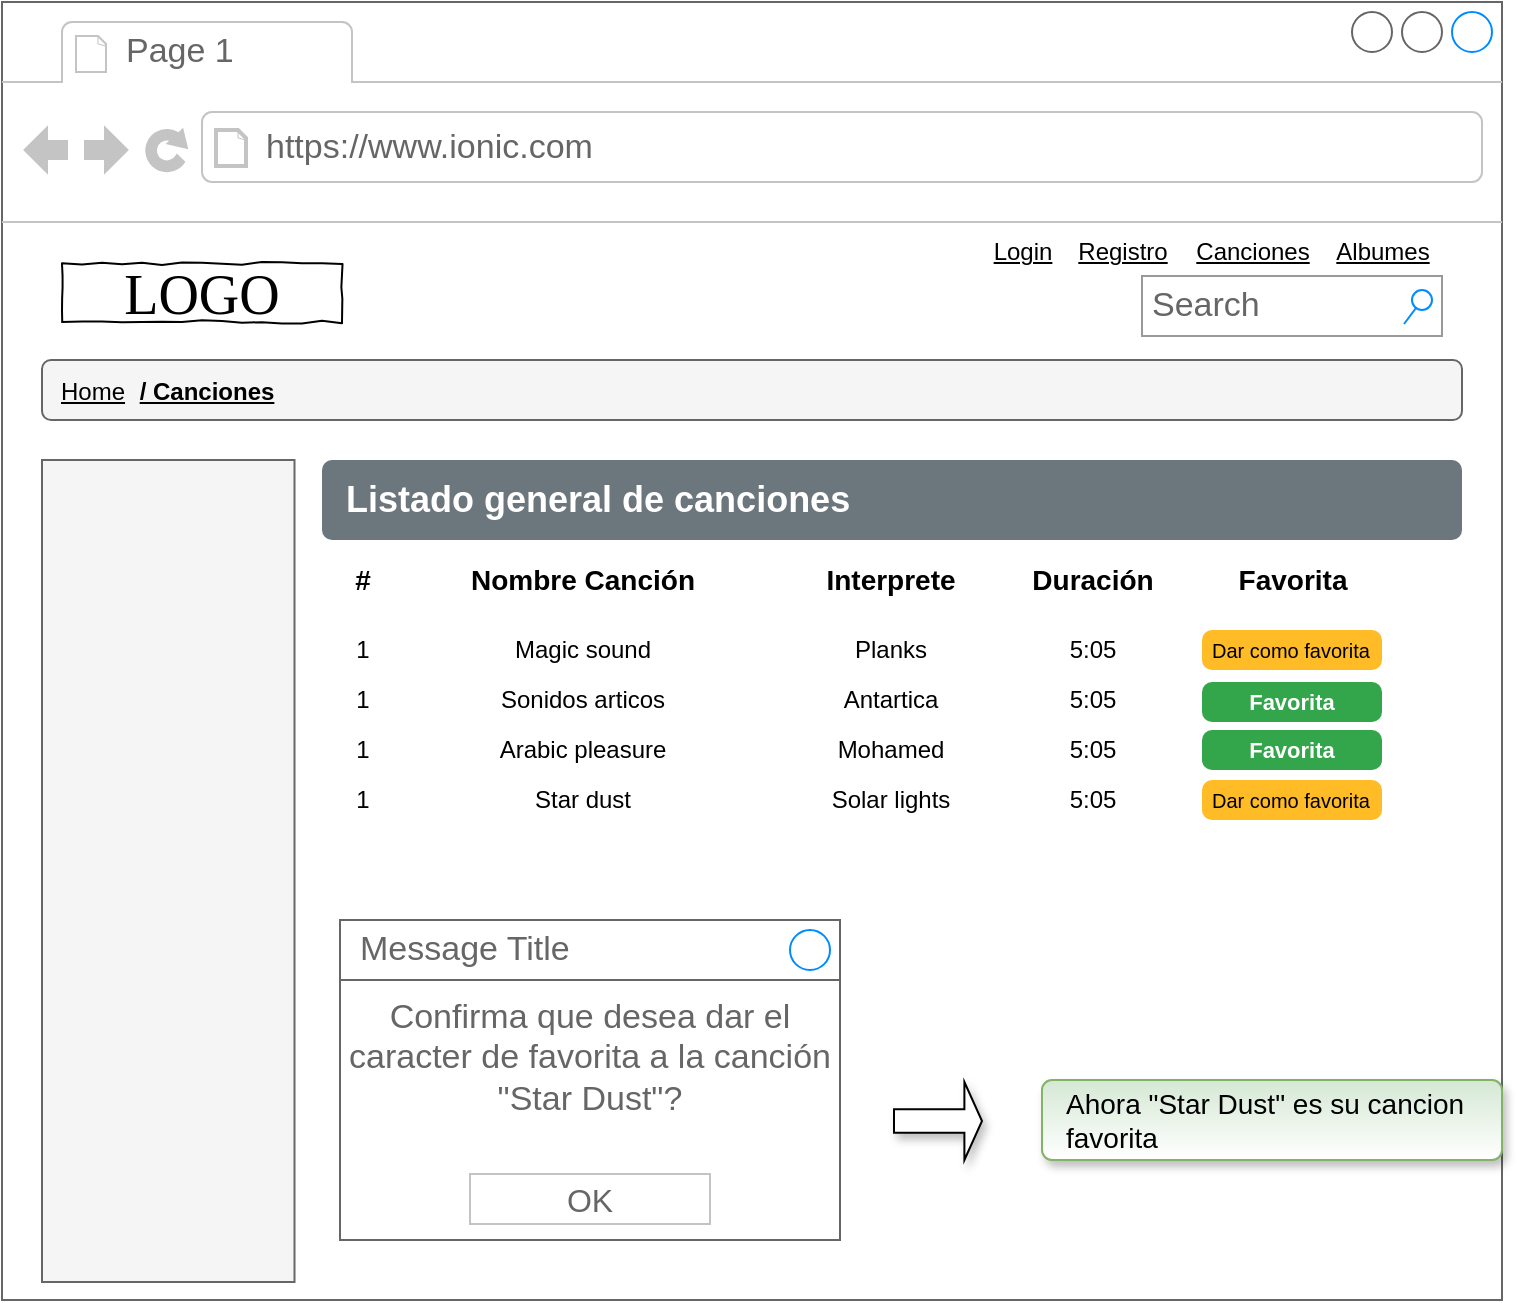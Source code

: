 <mxfile version="15.0.3" type="google" pages="6"><diagram name="GF01-Canc_fav" id="03018318-947c-dd8e-b7a3-06fadd420f32"><mxGraphModel dx="261" dy="764" grid="1" gridSize="10" guides="1" tooltips="1" connect="1" arrows="1" fold="1" page="1" pageScale="1" pageWidth="1100" pageHeight="850" background="#ffffff" math="0" shadow="0"><root><mxCell id="0"/><mxCell id="1" parent="0"/><mxCell id="ibKb9l9it7rRZ-lfLNyh-1" value="" style="strokeWidth=1;shadow=0;dashed=0;align=center;html=1;shape=mxgraph.mockup.containers.browserWindow;rSize=0;strokeColor=#666666;strokeColor2=#008cff;strokeColor3=#c4c4c4;mainText=,;recursiveResize=0;" parent="1" vertex="1"><mxGeometry x="1130" y="51" width="750" height="649" as="geometry"/></mxCell><mxCell id="ibKb9l9it7rRZ-lfLNyh-2" value="Page 1" style="strokeWidth=1;shadow=0;dashed=0;align=center;html=1;shape=mxgraph.mockup.containers.anchor;fontSize=17;fontColor=#666666;align=left;" parent="ibKb9l9it7rRZ-lfLNyh-1" vertex="1"><mxGeometry x="60" y="12" width="110" height="26" as="geometry"/></mxCell><mxCell id="ibKb9l9it7rRZ-lfLNyh-3" value="https://www.ionic.com" style="strokeWidth=1;shadow=0;dashed=0;align=center;html=1;shape=mxgraph.mockup.containers.anchor;rSize=0;fontSize=17;fontColor=#666666;align=left;" parent="ibKb9l9it7rRZ-lfLNyh-1" vertex="1"><mxGeometry x="130" y="60" width="250" height="26" as="geometry"/></mxCell><mxCell id="ibKb9l9it7rRZ-lfLNyh-9" value="" style="rounded=1;whiteSpace=wrap;html=1;fillColor=#f5f5f5;strokeColor=#666666;fontColor=#333333;" parent="ibKb9l9it7rRZ-lfLNyh-1" vertex="1"><mxGeometry x="20" y="179" width="710" height="30" as="geometry"/></mxCell><mxCell id="ibKb9l9it7rRZ-lfLNyh-14" value="LOGO" style="whiteSpace=wrap;html=1;rounded=0;shadow=0;labelBackgroundColor=none;strokeWidth=1;fontFamily=Verdana;fontSize=28;align=center;comic=1;" parent="ibKb9l9it7rRZ-lfLNyh-1" vertex="1"><mxGeometry x="30" y="131" width="140" height="29" as="geometry"/></mxCell><mxCell id="ibKb9l9it7rRZ-lfLNyh-15" value="Search" style="strokeWidth=1;shadow=0;dashed=0;align=center;html=1;shape=mxgraph.mockup.forms.searchBox;strokeColor=#999999;mainText=;strokeColor2=#008cff;fontColor=#666666;fontSize=17;align=left;spacingLeft=3;" parent="ibKb9l9it7rRZ-lfLNyh-1" vertex="1"><mxGeometry x="570" y="137" width="150" height="30" as="geometry"/></mxCell><mxCell id="ibKb9l9it7rRZ-lfLNyh-19" value="Registro" style="text;html=1;align=center;verticalAlign=middle;resizable=0;points=[];autosize=1;strokeColor=none;fontStyle=4" parent="ibKb9l9it7rRZ-lfLNyh-1" vertex="1"><mxGeometry x="530" y="115" width="60" height="20" as="geometry"/></mxCell><mxCell id="ibKb9l9it7rRZ-lfLNyh-16" value="Login" style="text;html=1;align=center;verticalAlign=middle;resizable=0;points=[];autosize=1;strokeColor=none;fontStyle=4" parent="ibKb9l9it7rRZ-lfLNyh-1" vertex="1"><mxGeometry x="490" y="115" width="40" height="20" as="geometry"/></mxCell><mxCell id="ibKb9l9it7rRZ-lfLNyh-17" value="Canciones" style="text;html=1;align=center;verticalAlign=middle;resizable=0;points=[];autosize=1;strokeColor=none;fontStyle=4" parent="ibKb9l9it7rRZ-lfLNyh-1" vertex="1"><mxGeometry x="590" y="115" width="70" height="20" as="geometry"/></mxCell><mxCell id="ibKb9l9it7rRZ-lfLNyh-22" value="Nombre Canción" style="text;html=1;align=center;verticalAlign=middle;resizable=0;points=[];autosize=1;strokeColor=none;fontStyle=1;fontSize=14;" parent="ibKb9l9it7rRZ-lfLNyh-1" vertex="1"><mxGeometry x="225" y="279" width="130" height="20" as="geometry"/></mxCell><mxCell id="ibKb9l9it7rRZ-lfLNyh-28" value="Magic sound" style="text;html=1;align=center;verticalAlign=middle;resizable=0;points=[];autosize=1;strokeColor=none;fontStyle=0" parent="ibKb9l9it7rRZ-lfLNyh-1" vertex="1"><mxGeometry x="250" y="314" width="80" height="20" as="geometry"/></mxCell><mxCell id="ibKb9l9it7rRZ-lfLNyh-29" value="5:05" style="text;html=1;align=center;verticalAlign=middle;resizable=0;points=[];autosize=1;strokeColor=none;fontStyle=0" parent="ibKb9l9it7rRZ-lfLNyh-1" vertex="1"><mxGeometry x="525" y="314" width="40" height="20" as="geometry"/></mxCell><mxCell id="ibKb9l9it7rRZ-lfLNyh-30" value="Planks" style="text;html=1;align=center;verticalAlign=middle;resizable=0;points=[];autosize=1;strokeColor=none;fontStyle=0" parent="ibKb9l9it7rRZ-lfLNyh-1" vertex="1"><mxGeometry x="419" y="314" width="50" height="20" as="geometry"/></mxCell><mxCell id="ibKb9l9it7rRZ-lfLNyh-32" value="1" style="text;html=1;align=center;verticalAlign=middle;resizable=0;points=[];autosize=1;strokeColor=none;fontStyle=0" parent="ibKb9l9it7rRZ-lfLNyh-1" vertex="1"><mxGeometry x="170" y="314" width="20" height="20" as="geometry"/></mxCell><mxCell id="ibKb9l9it7rRZ-lfLNyh-34" value="Sonidos articos" style="text;html=1;align=center;verticalAlign=middle;resizable=0;points=[];autosize=1;strokeColor=none;fontStyle=0" parent="ibKb9l9it7rRZ-lfLNyh-1" vertex="1"><mxGeometry x="240" y="339" width="100" height="20" as="geometry"/></mxCell><mxCell id="ibKb9l9it7rRZ-lfLNyh-35" value="5:05" style="text;html=1;align=center;verticalAlign=middle;resizable=0;points=[];autosize=1;strokeColor=none;fontStyle=0" parent="ibKb9l9it7rRZ-lfLNyh-1" vertex="1"><mxGeometry x="525" y="339" width="40" height="20" as="geometry"/></mxCell><mxCell id="ibKb9l9it7rRZ-lfLNyh-36" value="Antartica" style="text;html=1;align=center;verticalAlign=middle;resizable=0;points=[];autosize=1;strokeColor=none;fontStyle=0" parent="ibKb9l9it7rRZ-lfLNyh-1" vertex="1"><mxGeometry x="414" y="339" width="60" height="20" as="geometry"/></mxCell><mxCell id="ibKb9l9it7rRZ-lfLNyh-37" value="1" style="text;html=1;align=center;verticalAlign=middle;resizable=0;points=[];autosize=1;strokeColor=none;fontStyle=0" parent="ibKb9l9it7rRZ-lfLNyh-1" vertex="1"><mxGeometry x="170" y="339" width="20" height="20" as="geometry"/></mxCell><mxCell id="ibKb9l9it7rRZ-lfLNyh-39" value="Arabic pleasure" style="text;html=1;align=center;verticalAlign=middle;resizable=0;points=[];autosize=1;strokeColor=none;fontStyle=0" parent="ibKb9l9it7rRZ-lfLNyh-1" vertex="1"><mxGeometry x="240" y="364" width="100" height="20" as="geometry"/></mxCell><mxCell id="ibKb9l9it7rRZ-lfLNyh-40" value="5:05" style="text;html=1;align=center;verticalAlign=middle;resizable=0;points=[];autosize=1;strokeColor=none;fontStyle=0" parent="ibKb9l9it7rRZ-lfLNyh-1" vertex="1"><mxGeometry x="525" y="364" width="40" height="20" as="geometry"/></mxCell><mxCell id="ibKb9l9it7rRZ-lfLNyh-41" value="Mohamed" style="text;html=1;align=center;verticalAlign=middle;resizable=0;points=[];autosize=1;strokeColor=none;fontStyle=0" parent="ibKb9l9it7rRZ-lfLNyh-1" vertex="1"><mxGeometry x="409" y="364" width="70" height="20" as="geometry"/></mxCell><mxCell id="ibKb9l9it7rRZ-lfLNyh-42" value="1" style="text;html=1;align=center;verticalAlign=middle;resizable=0;points=[];autosize=1;strokeColor=none;fontStyle=0" parent="ibKb9l9it7rRZ-lfLNyh-1" vertex="1"><mxGeometry x="170" y="364" width="20" height="20" as="geometry"/></mxCell><mxCell id="ibKb9l9it7rRZ-lfLNyh-53" value="Listado general de canciones" style="html=1;shadow=0;dashed=0;shape=mxgraph.bootstrap.rrect;rSize=5;strokeColor=none;strokeWidth=1;fillColor=#6C767D;fontColor=#FFFFFF;whiteSpace=wrap;align=left;verticalAlign=middle;spacingLeft=10;fontStyle=1;fontSize=18;" parent="ibKb9l9it7rRZ-lfLNyh-1" vertex="1"><mxGeometry x="160" y="229" width="570" height="40" as="geometry"/></mxCell><mxCell id="ibKb9l9it7rRZ-lfLNyh-55" value="" style="whiteSpace=wrap;html=1;fontSize=14;align=center;fillColor=#f5f5f5;strokeColor=#666666;fontColor=#333333;" parent="ibKb9l9it7rRZ-lfLNyh-1" vertex="1"><mxGeometry x="20" y="229" width="126.25" height="411" as="geometry"/></mxCell><mxCell id="ibKb9l9it7rRZ-lfLNyh-56" value="Confirma que desea dar el caracter de favorita a la canción &quot;Star Dust&quot;?" style="strokeWidth=1;shadow=0;dashed=0;align=center;html=1;shape=mxgraph.mockup.containers.rrect;rSize=0;strokeColor=#666666;fontColor=#666666;fontSize=17;verticalAlign=top;whiteSpace=wrap;fillColor=#ffffff;spacingTop=32;" parent="ibKb9l9it7rRZ-lfLNyh-1" vertex="1"><mxGeometry x="169" y="459" width="250" height="160" as="geometry"/></mxCell><mxCell id="ibKb9l9it7rRZ-lfLNyh-57" value="Message Title" style="strokeWidth=1;shadow=0;dashed=0;align=center;html=1;shape=mxgraph.mockup.containers.rrect;rSize=0;fontSize=17;fontColor=#666666;strokeColor=#666666;align=left;spacingLeft=8;fillColor=#ffffff;resizeWidth=1;" parent="ibKb9l9it7rRZ-lfLNyh-56" vertex="1"><mxGeometry width="250" height="30" relative="1" as="geometry"/></mxCell><mxCell id="ibKb9l9it7rRZ-lfLNyh-58" value="" style="shape=ellipse;strokeColor=#008cff;resizable=0;fillColor=none;html=1;" parent="ibKb9l9it7rRZ-lfLNyh-57" vertex="1"><mxGeometry x="1" y="0.5" width="20" height="20" relative="1" as="geometry"><mxPoint x="-25" y="-10" as="offset"/></mxGeometry></mxCell><mxCell id="ibKb9l9it7rRZ-lfLNyh-59" value="OK" style="strokeWidth=1;shadow=0;dashed=0;align=center;html=1;shape=mxgraph.mockup.containers.rrect;rSize=0;fontSize=16;fontColor=#666666;strokeColor=#c4c4c4;resizable=0;whiteSpace=wrap;fillColor=#ffffff;" parent="ibKb9l9it7rRZ-lfLNyh-56" vertex="1"><mxGeometry x="0.5" y="1" width="120" height="25" relative="1" as="geometry"><mxPoint x="-60" y="-33" as="offset"/></mxGeometry></mxCell><mxCell id="ibKb9l9it7rRZ-lfLNyh-61" value="Ahora &quot;Star Dust&quot; es su cancion favorita" style="html=1;shadow=1;dashed=0;shape=mxgraph.bootstrap.rrect;rSize=5;strokeColor=#82b366;strokeWidth=1;fillColor=#d5e8d4;whiteSpace=wrap;align=left;verticalAlign=middle;spacingLeft=10;fontSize=14;gradientColor=#ffffff;sketch=0;" parent="ibKb9l9it7rRZ-lfLNyh-1" vertex="1"><mxGeometry x="520" y="539" width="230" height="40" as="geometry"/></mxCell><mxCell id="ibKb9l9it7rRZ-lfLNyh-62" value="" style="shape=singleArrow;whiteSpace=wrap;html=1;shadow=1;sketch=0;fontSize=14;gradientColor=#ffffff;align=center;" parent="ibKb9l9it7rRZ-lfLNyh-1" vertex="1"><mxGeometry x="446" y="540" width="44" height="39" as="geometry"/></mxCell><mxCell id="ibKb9l9it7rRZ-lfLNyh-18" value="Albumes" style="text;html=1;align=center;verticalAlign=middle;resizable=0;points=[];autosize=1;strokeColor=none;fontStyle=4" parent="1" vertex="1"><mxGeometry x="1790" y="166" width="60" height="20" as="geometry"/></mxCell><mxCell id="ibKb9l9it7rRZ-lfLNyh-20" value="Home" style="text;html=1;align=center;verticalAlign=middle;resizable=0;points=[];autosize=1;strokeColor=none;fontStyle=4" parent="1" vertex="1"><mxGeometry x="1150" y="236" width="50" height="20" as="geometry"/></mxCell><mxCell id="ibKb9l9it7rRZ-lfLNyh-21" value="/ Canciones" style="text;html=1;align=center;verticalAlign=middle;resizable=0;points=[];autosize=1;strokeColor=none;fontStyle=5" parent="1" vertex="1"><mxGeometry x="1192" y="236" width="80" height="20" as="geometry"/></mxCell><mxCell id="ibKb9l9it7rRZ-lfLNyh-24" value="Duración" style="text;html=1;align=center;verticalAlign=middle;resizable=0;points=[];autosize=1;strokeColor=none;fontStyle=1;fontSize=14;" parent="1" vertex="1"><mxGeometry x="1635" y="330" width="80" height="20" as="geometry"/></mxCell><mxCell id="ibKb9l9it7rRZ-lfLNyh-25" value="Interprete" style="text;html=1;align=center;verticalAlign=middle;resizable=0;points=[];autosize=1;strokeColor=none;fontStyle=1;fontSize=14;" parent="1" vertex="1"><mxGeometry x="1534" y="330" width="80" height="20" as="geometry"/></mxCell><mxCell id="ibKb9l9it7rRZ-lfLNyh-26" value="Favorita" style="text;html=1;align=center;verticalAlign=middle;resizable=0;points=[];autosize=1;strokeColor=none;fontStyle=1;fontSize=14;" parent="1" vertex="1"><mxGeometry x="1740" y="330" width="70" height="20" as="geometry"/></mxCell><mxCell id="ibKb9l9it7rRZ-lfLNyh-27" value="#" style="text;html=1;align=center;verticalAlign=middle;resizable=0;points=[];autosize=1;strokeColor=none;fontStyle=1;fontSize=14;" parent="1" vertex="1"><mxGeometry x="1300" y="330" width="20" height="20" as="geometry"/></mxCell><mxCell id="ibKb9l9it7rRZ-lfLNyh-33" value="Dar como favorita" style="html=1;shadow=0;dashed=0;shape=mxgraph.bootstrap.rrect;rSize=5;strokeColor=none;strokeWidth=1;fillColor=#FFBC26;fontColor=#000000;whiteSpace=wrap;align=left;verticalAlign=middle;spacingLeft=0;fontStyle=0;fontSize=10;spacing=5;" parent="1" vertex="1"><mxGeometry x="1730" y="365" width="90" height="20" as="geometry"/></mxCell><mxCell id="ibKb9l9it7rRZ-lfLNyh-44" value="Star dust" style="text;html=1;align=center;verticalAlign=middle;resizable=0;points=[];autosize=1;strokeColor=none;fontStyle=0" parent="1" vertex="1"><mxGeometry x="1390" y="440" width="60" height="20" as="geometry"/></mxCell><mxCell id="ibKb9l9it7rRZ-lfLNyh-45" value="5:05" style="text;html=1;align=center;verticalAlign=middle;resizable=0;points=[];autosize=1;strokeColor=none;fontStyle=0" parent="1" vertex="1"><mxGeometry x="1655" y="440" width="40" height="20" as="geometry"/></mxCell><mxCell id="ibKb9l9it7rRZ-lfLNyh-46" value="Solar lights" style="text;html=1;align=center;verticalAlign=middle;resizable=0;points=[];autosize=1;strokeColor=none;fontStyle=0" parent="1" vertex="1"><mxGeometry x="1539" y="440" width="70" height="20" as="geometry"/></mxCell><mxCell id="ibKb9l9it7rRZ-lfLNyh-47" value="1" style="text;html=1;align=center;verticalAlign=middle;resizable=0;points=[];autosize=1;strokeColor=none;fontStyle=0" parent="1" vertex="1"><mxGeometry x="1300" y="440" width="20" height="20" as="geometry"/></mxCell><mxCell id="ibKb9l9it7rRZ-lfLNyh-48" value="Dar como favorita" style="html=1;shadow=0;dashed=0;shape=mxgraph.bootstrap.rrect;rSize=5;strokeColor=none;strokeWidth=1;fillColor=#FFBC26;fontColor=#000000;whiteSpace=wrap;align=left;verticalAlign=middle;spacingLeft=0;fontStyle=0;fontSize=10;spacing=5;" parent="1" vertex="1"><mxGeometry x="1730" y="440" width="90" height="20" as="geometry"/></mxCell><mxCell id="ibKb9l9it7rRZ-lfLNyh-49" value="Favorita" style="html=1;shadow=0;dashed=0;shape=mxgraph.bootstrap.rrect;rSize=5;strokeColor=none;strokeWidth=1;fillColor=#33A64C;fontColor=#FFFFFF;whiteSpace=wrap;align=center;verticalAlign=middle;spacingLeft=0;fontStyle=1;fontSize=11;spacing=5;" parent="1" vertex="1"><mxGeometry x="1730" y="391" width="90" height="20" as="geometry"/></mxCell><mxCell id="ibKb9l9it7rRZ-lfLNyh-50" value="Favorita" style="html=1;shadow=0;dashed=0;shape=mxgraph.bootstrap.rrect;rSize=5;strokeColor=none;strokeWidth=1;fillColor=#33A64C;fontColor=#FFFFFF;whiteSpace=wrap;align=center;verticalAlign=middle;spacingLeft=0;fontStyle=1;fontSize=11;spacing=5;" parent="1" vertex="1"><mxGeometry x="1730" y="415" width="90" height="20" as="geometry"/></mxCell></root></mxGraphModel></diagram><diagram id="18EEiCjM6Q-5vO9mx26G" name="GF05-Alb_fav"><mxGraphModel dx="903" dy="672" grid="1" gridSize="10" guides="1" tooltips="1" connect="1" arrows="1" fold="1" page="1" pageScale="1" pageWidth="1100" pageHeight="850" math="0" shadow="0"><root><mxCell id="PJDgAc18bzQS0GC2VnhG-0"/><mxCell id="PJDgAc18bzQS0GC2VnhG-1" parent="PJDgAc18bzQS0GC2VnhG-0"/><mxCell id="JUyHfkvmTwFhmFbrtSSk-0" value="" style="strokeWidth=1;shadow=0;dashed=0;align=center;html=1;shape=mxgraph.mockup.containers.browserWindow;rSize=0;strokeColor=#666666;strokeColor2=#008cff;strokeColor3=#c4c4c4;mainText=,;recursiveResize=0;" vertex="1" parent="PJDgAc18bzQS0GC2VnhG-1"><mxGeometry x="20" y="10" width="750" height="649" as="geometry"/></mxCell><mxCell id="JUyHfkvmTwFhmFbrtSSk-1" value="Page 1" style="strokeWidth=1;shadow=0;dashed=0;align=center;html=1;shape=mxgraph.mockup.containers.anchor;fontSize=17;fontColor=#666666;align=left;" vertex="1" parent="JUyHfkvmTwFhmFbrtSSk-0"><mxGeometry x="60" y="12" width="110" height="26" as="geometry"/></mxCell><mxCell id="JUyHfkvmTwFhmFbrtSSk-2" value="https://www.ionic.com" style="strokeWidth=1;shadow=0;dashed=0;align=center;html=1;shape=mxgraph.mockup.containers.anchor;rSize=0;fontSize=17;fontColor=#666666;align=left;" vertex="1" parent="JUyHfkvmTwFhmFbrtSSk-0"><mxGeometry x="130" y="60" width="250" height="26" as="geometry"/></mxCell><mxCell id="JUyHfkvmTwFhmFbrtSSk-3" value="" style="rounded=1;whiteSpace=wrap;html=1;fillColor=#f5f5f5;strokeColor=#666666;fontColor=#333333;" vertex="1" parent="JUyHfkvmTwFhmFbrtSSk-0"><mxGeometry x="20" y="179" width="710" height="30" as="geometry"/></mxCell><mxCell id="JUyHfkvmTwFhmFbrtSSk-4" value="LOGO" style="whiteSpace=wrap;html=1;rounded=0;shadow=0;labelBackgroundColor=none;strokeWidth=1;fontFamily=Verdana;fontSize=28;align=center;comic=1;" vertex="1" parent="JUyHfkvmTwFhmFbrtSSk-0"><mxGeometry x="30" y="131" width="140" height="29" as="geometry"/></mxCell><mxCell id="JUyHfkvmTwFhmFbrtSSk-5" value="Search" style="strokeWidth=1;shadow=0;dashed=0;align=center;html=1;shape=mxgraph.mockup.forms.searchBox;strokeColor=#999999;mainText=;strokeColor2=#008cff;fontColor=#666666;fontSize=17;align=left;spacingLeft=3;" vertex="1" parent="JUyHfkvmTwFhmFbrtSSk-0"><mxGeometry x="570" y="137" width="150" height="30" as="geometry"/></mxCell><mxCell id="JUyHfkvmTwFhmFbrtSSk-6" value="Registro" style="text;html=1;align=center;verticalAlign=middle;resizable=0;points=[];autosize=1;strokeColor=none;fontStyle=4" vertex="1" parent="JUyHfkvmTwFhmFbrtSSk-0"><mxGeometry x="530" y="115" width="60" height="20" as="geometry"/></mxCell><mxCell id="JUyHfkvmTwFhmFbrtSSk-7" value="Login" style="text;html=1;align=center;verticalAlign=middle;resizable=0;points=[];autosize=1;strokeColor=none;fontStyle=4" vertex="1" parent="JUyHfkvmTwFhmFbrtSSk-0"><mxGeometry x="490" y="115" width="40" height="20" as="geometry"/></mxCell><mxCell id="JUyHfkvmTwFhmFbrtSSk-8" value="Canciones" style="text;html=1;align=center;verticalAlign=middle;resizable=0;points=[];autosize=1;strokeColor=none;fontStyle=4" vertex="1" parent="JUyHfkvmTwFhmFbrtSSk-0"><mxGeometry x="590" y="115" width="70" height="20" as="geometry"/></mxCell><mxCell id="JUyHfkvmTwFhmFbrtSSk-9" value="Nombre álbum" style="text;html=1;align=center;verticalAlign=middle;resizable=0;points=[];autosize=1;strokeColor=none;fontStyle=1;fontSize=14;" vertex="1" parent="JUyHfkvmTwFhmFbrtSSk-0"><mxGeometry x="235" y="279" width="110" height="20" as="geometry"/></mxCell><mxCell id="JUyHfkvmTwFhmFbrtSSk-10" value="Magic sound" style="text;html=1;align=center;verticalAlign=middle;resizable=0;points=[];autosize=1;strokeColor=none;fontStyle=0" vertex="1" parent="JUyHfkvmTwFhmFbrtSSk-0"><mxGeometry x="250" y="314" width="80" height="20" as="geometry"/></mxCell><mxCell id="JUyHfkvmTwFhmFbrtSSk-11" value="asasdsdfsf" style="text;html=1;align=center;verticalAlign=middle;resizable=0;points=[];autosize=1;strokeColor=none;fontStyle=0" vertex="1" parent="JUyHfkvmTwFhmFbrtSSk-0"><mxGeometry x="510" y="314" width="70" height="20" as="geometry"/></mxCell><mxCell id="JUyHfkvmTwFhmFbrtSSk-12" value="1980" style="text;html=1;align=center;verticalAlign=middle;resizable=0;points=[];autosize=1;strokeColor=none;fontStyle=0" vertex="1" parent="JUyHfkvmTwFhmFbrtSSk-0"><mxGeometry x="424" y="314" width="40" height="20" as="geometry"/></mxCell><mxCell id="JUyHfkvmTwFhmFbrtSSk-13" value="1" style="text;html=1;align=center;verticalAlign=middle;resizable=0;points=[];autosize=1;strokeColor=none;fontStyle=0" vertex="1" parent="JUyHfkvmTwFhmFbrtSSk-0"><mxGeometry x="170" y="314" width="20" height="20" as="geometry"/></mxCell><mxCell id="JUyHfkvmTwFhmFbrtSSk-14" value="Sonidos articos" style="text;html=1;align=center;verticalAlign=middle;resizable=0;points=[];autosize=1;strokeColor=none;fontStyle=0" vertex="1" parent="JUyHfkvmTwFhmFbrtSSk-0"><mxGeometry x="240" y="339" width="100" height="20" as="geometry"/></mxCell><mxCell id="JUyHfkvmTwFhmFbrtSSk-15" value="gwrgsdvgsg" style="text;html=1;align=center;verticalAlign=middle;resizable=0;points=[];autosize=1;strokeColor=none;fontStyle=0" vertex="1" parent="JUyHfkvmTwFhmFbrtSSk-0"><mxGeometry x="505" y="339" width="80" height="20" as="geometry"/></mxCell><mxCell id="JUyHfkvmTwFhmFbrtSSk-16" value="1973" style="text;html=1;align=center;verticalAlign=middle;resizable=0;points=[];autosize=1;strokeColor=none;fontStyle=0" vertex="1" parent="JUyHfkvmTwFhmFbrtSSk-0"><mxGeometry x="424" y="339" width="40" height="20" as="geometry"/></mxCell><mxCell id="JUyHfkvmTwFhmFbrtSSk-17" value="1" style="text;html=1;align=center;verticalAlign=middle;resizable=0;points=[];autosize=1;strokeColor=none;fontStyle=0" vertex="1" parent="JUyHfkvmTwFhmFbrtSSk-0"><mxGeometry x="170" y="339" width="20" height="20" as="geometry"/></mxCell><mxCell id="JUyHfkvmTwFhmFbrtSSk-18" value="Arabic pleasure" style="text;html=1;align=center;verticalAlign=middle;resizable=0;points=[];autosize=1;strokeColor=none;fontStyle=0" vertex="1" parent="JUyHfkvmTwFhmFbrtSSk-0"><mxGeometry x="240" y="364" width="100" height="20" as="geometry"/></mxCell><mxCell id="JUyHfkvmTwFhmFbrtSSk-19" value="vwgwvgs" style="text;html=1;align=center;verticalAlign=middle;resizable=0;points=[];autosize=1;strokeColor=none;fontStyle=0" vertex="1" parent="JUyHfkvmTwFhmFbrtSSk-0"><mxGeometry x="515" y="364" width="60" height="20" as="geometry"/></mxCell><mxCell id="JUyHfkvmTwFhmFbrtSSk-20" value="2005" style="text;html=1;align=center;verticalAlign=middle;resizable=0;points=[];autosize=1;strokeColor=none;fontStyle=0" vertex="1" parent="JUyHfkvmTwFhmFbrtSSk-0"><mxGeometry x="424" y="364" width="40" height="20" as="geometry"/></mxCell><mxCell id="JUyHfkvmTwFhmFbrtSSk-21" value="1" style="text;html=1;align=center;verticalAlign=middle;resizable=0;points=[];autosize=1;strokeColor=none;fontStyle=0" vertex="1" parent="JUyHfkvmTwFhmFbrtSSk-0"><mxGeometry x="170" y="364" width="20" height="20" as="geometry"/></mxCell><mxCell id="JUyHfkvmTwFhmFbrtSSk-22" value="Listado general de álbumes" style="html=1;shadow=0;dashed=0;shape=mxgraph.bootstrap.rrect;rSize=5;strokeColor=none;strokeWidth=1;fillColor=#6C767D;fontColor=#FFFFFF;whiteSpace=wrap;align=left;verticalAlign=middle;spacingLeft=10;fontStyle=1;fontSize=18;" vertex="1" parent="JUyHfkvmTwFhmFbrtSSk-0"><mxGeometry x="160" y="229" width="570" height="40" as="geometry"/></mxCell><mxCell id="JUyHfkvmTwFhmFbrtSSk-23" value="" style="whiteSpace=wrap;html=1;fontSize=14;align=center;fillColor=#f5f5f5;strokeColor=#666666;fontColor=#333333;" vertex="1" parent="JUyHfkvmTwFhmFbrtSSk-0"><mxGeometry x="20" y="229" width="126.25" height="411" as="geometry"/></mxCell><mxCell id="JUyHfkvmTwFhmFbrtSSk-24" value="Confirma que desea dar el caracter de favorito al álbum &quot;Magic Sound&quot;?" style="strokeWidth=1;shadow=0;dashed=0;align=center;html=1;shape=mxgraph.mockup.containers.rrect;rSize=0;strokeColor=#666666;fontColor=#666666;fontSize=17;verticalAlign=top;whiteSpace=wrap;fillColor=#ffffff;spacingTop=32;" vertex="1" parent="JUyHfkvmTwFhmFbrtSSk-0"><mxGeometry x="169" y="459" width="250" height="160" as="geometry"/></mxCell><mxCell id="JUyHfkvmTwFhmFbrtSSk-25" value="Message Title" style="strokeWidth=1;shadow=0;dashed=0;align=center;html=1;shape=mxgraph.mockup.containers.rrect;rSize=0;fontSize=17;fontColor=#666666;strokeColor=#666666;align=left;spacingLeft=8;fillColor=#ffffff;resizeWidth=1;" vertex="1" parent="JUyHfkvmTwFhmFbrtSSk-24"><mxGeometry width="250" height="30" relative="1" as="geometry"/></mxCell><mxCell id="JUyHfkvmTwFhmFbrtSSk-26" value="" style="shape=ellipse;strokeColor=#008cff;resizable=0;fillColor=none;html=1;" vertex="1" parent="JUyHfkvmTwFhmFbrtSSk-25"><mxGeometry x="1" y="0.5" width="20" height="20" relative="1" as="geometry"><mxPoint x="-25" y="-10" as="offset"/></mxGeometry></mxCell><mxCell id="JUyHfkvmTwFhmFbrtSSk-27" value="OK" style="strokeWidth=1;shadow=0;dashed=0;align=center;html=1;shape=mxgraph.mockup.containers.rrect;rSize=0;fontSize=16;fontColor=#666666;strokeColor=#c4c4c4;resizable=0;whiteSpace=wrap;fillColor=#ffffff;" vertex="1" parent="JUyHfkvmTwFhmFbrtSSk-24"><mxGeometry x="0.5" y="1" width="120" height="25" relative="1" as="geometry"><mxPoint x="-60" y="-33" as="offset"/></mxGeometry></mxCell><mxCell id="JUyHfkvmTwFhmFbrtSSk-28" value="Ahora &quot;Magic Sound&quot; es su älbum favorito" style="html=1;shadow=1;dashed=0;shape=mxgraph.bootstrap.rrect;rSize=5;strokeColor=#82b366;strokeWidth=1;fillColor=#d5e8d4;whiteSpace=wrap;align=left;verticalAlign=middle;spacingLeft=10;fontSize=14;gradientColor=#ffffff;sketch=0;" vertex="1" parent="JUyHfkvmTwFhmFbrtSSk-0"><mxGeometry x="520" y="539" width="230" height="40" as="geometry"/></mxCell><mxCell id="JUyHfkvmTwFhmFbrtSSk-29" value="" style="shape=singleArrow;whiteSpace=wrap;html=1;shadow=1;sketch=0;fontSize=14;gradientColor=#ffffff;align=center;" vertex="1" parent="JUyHfkvmTwFhmFbrtSSk-0"><mxGeometry x="446" y="540" width="44" height="39" as="geometry"/></mxCell><mxCell id="JUyHfkvmTwFhmFbrtSSk-30" value="Albumes" style="text;html=1;align=center;verticalAlign=middle;resizable=0;points=[];autosize=1;strokeColor=none;fontStyle=4" vertex="1" parent="PJDgAc18bzQS0GC2VnhG-1"><mxGeometry x="680" y="125" width="60" height="20" as="geometry"/></mxCell><mxCell id="JUyHfkvmTwFhmFbrtSSk-31" value="Home" style="text;html=1;align=center;verticalAlign=middle;resizable=0;points=[];autosize=1;strokeColor=none;fontStyle=4" vertex="1" parent="PJDgAc18bzQS0GC2VnhG-1"><mxGeometry x="40" y="195" width="50" height="20" as="geometry"/></mxCell><mxCell id="JUyHfkvmTwFhmFbrtSSk-32" value="/ Álbumes" style="text;html=1;align=center;verticalAlign=middle;resizable=0;points=[];autosize=1;strokeColor=none;fontStyle=5" vertex="1" parent="PJDgAc18bzQS0GC2VnhG-1"><mxGeometry x="87" y="195" width="70" height="20" as="geometry"/></mxCell><mxCell id="JUyHfkvmTwFhmFbrtSSk-33" value="Descripción" style="text;html=1;align=center;verticalAlign=middle;resizable=0;points=[];autosize=1;strokeColor=none;fontStyle=1;fontSize=14;" vertex="1" parent="PJDgAc18bzQS0GC2VnhG-1"><mxGeometry x="515" y="289" width="100" height="20" as="geometry"/></mxCell><mxCell id="JUyHfkvmTwFhmFbrtSSk-34" value="Año" style="text;html=1;align=center;verticalAlign=middle;resizable=0;points=[];autosize=1;strokeColor=none;fontStyle=1;fontSize=14;" vertex="1" parent="PJDgAc18bzQS0GC2VnhG-1"><mxGeometry x="444" y="289" width="40" height="20" as="geometry"/></mxCell><mxCell id="JUyHfkvmTwFhmFbrtSSk-35" value="Favorito" style="text;html=1;align=center;verticalAlign=middle;resizable=0;points=[];autosize=1;strokeColor=none;fontStyle=1;fontSize=14;" vertex="1" parent="PJDgAc18bzQS0GC2VnhG-1"><mxGeometry x="630" y="289" width="70" height="20" as="geometry"/></mxCell><mxCell id="JUyHfkvmTwFhmFbrtSSk-36" value="#" style="text;html=1;align=center;verticalAlign=middle;resizable=0;points=[];autosize=1;strokeColor=none;fontStyle=1;fontSize=14;" vertex="1" parent="PJDgAc18bzQS0GC2VnhG-1"><mxGeometry x="190" y="289" width="20" height="20" as="geometry"/></mxCell><mxCell id="JUyHfkvmTwFhmFbrtSSk-37" value="Dar como favorito" style="html=1;shadow=0;dashed=0;shape=mxgraph.bootstrap.rrect;rSize=5;strokeColor=none;strokeWidth=1;fillColor=#FFBC26;fontColor=#000000;whiteSpace=wrap;align=left;verticalAlign=middle;spacingLeft=0;fontStyle=0;fontSize=10;spacing=5;" vertex="1" parent="PJDgAc18bzQS0GC2VnhG-1"><mxGeometry x="620" y="324" width="90" height="20" as="geometry"/></mxCell><mxCell id="JUyHfkvmTwFhmFbrtSSk-38" value="Star dust" style="text;html=1;align=center;verticalAlign=middle;resizable=0;points=[];autosize=1;strokeColor=none;fontStyle=0" vertex="1" parent="PJDgAc18bzQS0GC2VnhG-1"><mxGeometry x="280" y="399" width="60" height="20" as="geometry"/></mxCell><mxCell id="JUyHfkvmTwFhmFbrtSSk-39" value="ewgrsbjyj" style="text;html=1;align=center;verticalAlign=middle;resizable=0;points=[];autosize=1;strokeColor=none;fontStyle=0" vertex="1" parent="PJDgAc18bzQS0GC2VnhG-1"><mxGeometry x="530" y="399" width="70" height="20" as="geometry"/></mxCell><mxCell id="JUyHfkvmTwFhmFbrtSSk-40" value="2021" style="text;html=1;align=center;verticalAlign=middle;resizable=0;points=[];autosize=1;strokeColor=none;fontStyle=0" vertex="1" parent="PJDgAc18bzQS0GC2VnhG-1"><mxGeometry x="444" y="399" width="40" height="20" as="geometry"/></mxCell><mxCell id="JUyHfkvmTwFhmFbrtSSk-41" value="1" style="text;html=1;align=center;verticalAlign=middle;resizable=0;points=[];autosize=1;strokeColor=none;fontStyle=0" vertex="1" parent="PJDgAc18bzQS0GC2VnhG-1"><mxGeometry x="190" y="399" width="20" height="20" as="geometry"/></mxCell><mxCell id="JUyHfkvmTwFhmFbrtSSk-42" value="Dar como favorito" style="html=1;shadow=0;dashed=0;shape=mxgraph.bootstrap.rrect;rSize=5;strokeColor=none;strokeWidth=1;fillColor=#FFBC26;fontColor=#000000;whiteSpace=wrap;align=left;verticalAlign=middle;spacingLeft=0;fontStyle=0;fontSize=10;spacing=5;" vertex="1" parent="PJDgAc18bzQS0GC2VnhG-1"><mxGeometry x="620" y="399" width="90" height="20" as="geometry"/></mxCell><mxCell id="JUyHfkvmTwFhmFbrtSSk-43" value="Favorito" style="html=1;shadow=0;dashed=0;shape=mxgraph.bootstrap.rrect;rSize=5;strokeColor=none;strokeWidth=1;fillColor=#33A64C;fontColor=#FFFFFF;whiteSpace=wrap;align=center;verticalAlign=middle;spacingLeft=0;fontStyle=1;fontSize=11;spacing=5;" vertex="1" parent="PJDgAc18bzQS0GC2VnhG-1"><mxGeometry x="620" y="350" width="90" height="20" as="geometry"/></mxCell><mxCell id="JUyHfkvmTwFhmFbrtSSk-44" value="Favorito" style="html=1;shadow=0;dashed=0;shape=mxgraph.bootstrap.rrect;rSize=5;strokeColor=none;strokeWidth=1;fillColor=#33A64C;fontColor=#FFFFFF;whiteSpace=wrap;align=center;verticalAlign=middle;spacingLeft=0;fontStyle=1;fontSize=11;spacing=5;" vertex="1" parent="PJDgAc18bzQS0GC2VnhG-1"><mxGeometry x="620" y="374" width="90" height="20" as="geometry"/></mxCell></root></mxGraphModel></diagram><diagram name="FE01-Filt_canc_genero" id="mm11ol5ORMFqwcGGkRhe"><mxGraphModel dx="-197" dy="672" grid="1" gridSize="10" guides="1" tooltips="1" connect="1" arrows="1" fold="1" page="1" pageScale="1" pageWidth="1100" pageHeight="850" background="#ffffff" math="0" shadow="0"><root><mxCell id="VG4DSfNTQ650det0YbPd-0"/><mxCell id="VG4DSfNTQ650det0YbPd-1" parent="VG4DSfNTQ650det0YbPd-0"/><mxCell id="VG4DSfNTQ650det0YbPd-2" value="" style="strokeWidth=1;shadow=0;dashed=0;align=center;html=1;shape=mxgraph.mockup.containers.browserWindow;rSize=0;strokeColor=#666666;strokeColor2=#008cff;strokeColor3=#c4c4c4;mainText=,;recursiveResize=0;" vertex="1" parent="VG4DSfNTQ650det0YbPd-1"><mxGeometry x="1130" y="51" width="740" height="649" as="geometry"/></mxCell><mxCell id="VG4DSfNTQ650det0YbPd-3" value="Page 1" style="strokeWidth=1;shadow=0;dashed=0;align=center;html=1;shape=mxgraph.mockup.containers.anchor;fontSize=17;fontColor=#666666;align=left;" vertex="1" parent="VG4DSfNTQ650det0YbPd-2"><mxGeometry x="60" y="12" width="110" height="26" as="geometry"/></mxCell><mxCell id="VG4DSfNTQ650det0YbPd-4" value="https://www.ionic.com" style="strokeWidth=1;shadow=0;dashed=0;align=center;html=1;shape=mxgraph.mockup.containers.anchor;rSize=0;fontSize=17;fontColor=#666666;align=left;" vertex="1" parent="VG4DSfNTQ650det0YbPd-2"><mxGeometry x="130" y="60" width="250" height="26" as="geometry"/></mxCell><mxCell id="VG4DSfNTQ650det0YbPd-5" value="" style="rounded=1;whiteSpace=wrap;html=1;fillColor=#f5f5f5;strokeColor=#666666;fontColor=#333333;" vertex="1" parent="VG4DSfNTQ650det0YbPd-2"><mxGeometry x="20" y="179" width="710" height="30" as="geometry"/></mxCell><mxCell id="VG4DSfNTQ650det0YbPd-6" value="LOGO" style="whiteSpace=wrap;html=1;rounded=0;shadow=0;labelBackgroundColor=none;strokeWidth=1;fontFamily=Verdana;fontSize=28;align=center;comic=1;" vertex="1" parent="VG4DSfNTQ650det0YbPd-2"><mxGeometry x="30" y="131" width="140" height="29" as="geometry"/></mxCell><mxCell id="VG4DSfNTQ650det0YbPd-7" value="Search" style="strokeWidth=1;shadow=0;dashed=0;align=center;html=1;shape=mxgraph.mockup.forms.searchBox;strokeColor=#999999;mainText=;strokeColor2=#008cff;fontColor=#666666;fontSize=17;align=left;spacingLeft=3;" vertex="1" parent="VG4DSfNTQ650det0YbPd-2"><mxGeometry x="570" y="137" width="150" height="30" as="geometry"/></mxCell><mxCell id="VG4DSfNTQ650det0YbPd-8" value="Registro" style="text;html=1;align=center;verticalAlign=middle;resizable=0;points=[];autosize=1;strokeColor=none;fontStyle=4" vertex="1" parent="VG4DSfNTQ650det0YbPd-2"><mxGeometry x="530" y="115" width="60" height="20" as="geometry"/></mxCell><mxCell id="VG4DSfNTQ650det0YbPd-9" value="Login" style="text;html=1;align=center;verticalAlign=middle;resizable=0;points=[];autosize=1;strokeColor=none;fontStyle=4" vertex="1" parent="VG4DSfNTQ650det0YbPd-2"><mxGeometry x="490" y="115" width="40" height="20" as="geometry"/></mxCell><mxCell id="VG4DSfNTQ650det0YbPd-10" value="Canciones" style="text;html=1;align=center;verticalAlign=middle;resizable=0;points=[];autosize=1;strokeColor=none;fontStyle=4" vertex="1" parent="VG4DSfNTQ650det0YbPd-2"><mxGeometry x="590" y="115" width="70" height="20" as="geometry"/></mxCell><mxCell id="VG4DSfNTQ650det0YbPd-24" value="Listado general de canciones" style="html=1;shadow=0;dashed=0;shape=mxgraph.bootstrap.rrect;rSize=5;strokeColor=none;strokeWidth=1;fillColor=#6C767D;fontColor=#FFFFFF;whiteSpace=wrap;align=left;verticalAlign=middle;spacingLeft=10;fontStyle=1;fontSize=18;" vertex="1" parent="VG4DSfNTQ650det0YbPd-2"><mxGeometry x="160" y="229" width="570" height="40" as="geometry"/></mxCell><mxCell id="VG4DSfNTQ650det0YbPd-25" value="" style="whiteSpace=wrap;html=1;fontSize=14;align=center;fillColor=#f5f5f5;strokeColor=#666666;fontColor=#333333;" vertex="1" parent="VG4DSfNTQ650det0YbPd-2"><mxGeometry x="20" y="229" width="126.25" height="411" as="geometry"/></mxCell><mxCell id="YoH8b2ipb-09PFCRxXcy-7" value="Rock" style="strokeWidth=1;shadow=0;dashed=0;align=center;html=1;shape=mxgraph.mockup.forms.comboBox;strokeColor=#999999;fillColor=#ddeeff;align=left;fillColor2=#aaddff;mainText=;fontColor=#666666;fontSize=11;spacingLeft=3;sketch=0;" vertex="1" parent="VG4DSfNTQ650det0YbPd-2"><mxGeometry x="25" y="284" width="115" height="16" as="geometry"/></mxCell><mxCell id="YoH8b2ipb-09PFCRxXcy-1" value="" style="html=1;shadow=0;dashed=0;shape=mxgraph.bootstrap.rrect;rSize=5;strokeColor=#DFDFDF;html=1;whiteSpace=wrap;fillColor=#FFFFFF;fontColor=#000000;sketch=0;fontSize=11;align=center;" vertex="1" parent="VG4DSfNTQ650det0YbPd-2"><mxGeometry x="30" y="300" width="110" height="150" as="geometry"/></mxCell><mxCell id="YoH8b2ipb-09PFCRxXcy-2" value="Rock" style="html=1;shadow=0;dashed=0;shape=mxgraph.bootstrap.topButton;rSize=5;strokeColor=none;fillColor=#0085FC;fontColor=#ffffff;perimeter=none;whiteSpace=wrap;resizeWidth=1;align=left;spacing=10;" vertex="1" parent="YoH8b2ipb-09PFCRxXcy-1"><mxGeometry width="110.0" height="30" relative="1" as="geometry"/></mxCell><mxCell id="YoH8b2ipb-09PFCRxXcy-3" value="Folck" style="strokeColor=inherit;fillColor=inherit;gradientColor=inherit;fontColor=inherit;html=1;shadow=0;dashed=0;perimeter=none;whiteSpace=wrap;resizeWidth=1;align=left;spacing=10;" vertex="1" parent="YoH8b2ipb-09PFCRxXcy-1"><mxGeometry width="110.0" height="30" relative="1" as="geometry"><mxPoint y="30" as="offset"/></mxGeometry></mxCell><mxCell id="YoH8b2ipb-09PFCRxXcy-4" value="Insrumental" style="strokeColor=inherit;fillColor=inherit;gradientColor=inherit;fontColor=inherit;html=1;shadow=0;dashed=0;perimeter=none;whiteSpace=wrap;resizeWidth=1;align=left;spacing=10;" vertex="1" parent="YoH8b2ipb-09PFCRxXcy-1"><mxGeometry width="110.0" height="30" relative="1" as="geometry"><mxPoint y="60" as="offset"/></mxGeometry></mxCell><mxCell id="YoH8b2ipb-09PFCRxXcy-5" value="Classic" style="strokeColor=inherit;fillColor=inherit;gradientColor=inherit;fontColor=inherit;html=1;shadow=0;dashed=0;perimeter=none;whiteSpace=wrap;resizeWidth=1;align=left;spacing=10;" vertex="1" parent="YoH8b2ipb-09PFCRxXcy-1"><mxGeometry width="110.0" height="30" relative="1" as="geometry"><mxPoint y="90" as="offset"/></mxGeometry></mxCell><mxCell id="YoH8b2ipb-09PFCRxXcy-6" value="Hard Rock" style="strokeColor=inherit;fillColor=inherit;gradientColor=inherit;fontColor=inherit;html=1;shadow=0;dashed=0;shape=mxgraph.bootstrap.bottomButton;rSize=5;perimeter=none;whiteSpace=wrap;resizeWidth=1;resizeHeight=0;align=left;spacing=10;" vertex="1" parent="YoH8b2ipb-09PFCRxXcy-1"><mxGeometry y="1" width="110.0" height="30" relative="1" as="geometry"><mxPoint y="-30" as="offset"/></mxGeometry></mxCell><mxCell id="ceoPp3Yid6DQHIQQS9YG-15" value="Favorita" style="text;html=1;align=center;verticalAlign=middle;resizable=0;points=[];autosize=1;strokeColor=none;fontStyle=1;fontSize=14;" vertex="1" parent="VG4DSfNTQ650det0YbPd-2"><mxGeometry x="640" y="279" width="70" height="20" as="geometry"/></mxCell><mxCell id="ceoPp3Yid6DQHIQQS9YG-24" value="Favorita" style="html=1;shadow=0;dashed=0;shape=mxgraph.bootstrap.rrect;rSize=5;strokeColor=none;strokeWidth=1;fillColor=#33A64C;fontColor=#FFFFFF;whiteSpace=wrap;align=center;verticalAlign=middle;spacingLeft=0;fontStyle=1;fontSize=11;spacing=5;" vertex="1" parent="VG4DSfNTQ650det0YbPd-2"><mxGeometry x="630" y="306" width="90" height="20" as="geometry"/></mxCell><mxCell id="ceoPp3Yid6DQHIQQS9YG-27" value="Rock" style="text;html=1;align=center;verticalAlign=middle;resizable=0;points=[];autosize=1;strokeColor=none;fontStyle=0" vertex="1" parent="VG4DSfNTQ650det0YbPd-2"><mxGeometry x="570" y="306" width="40" height="20" as="geometry"/></mxCell><mxCell id="ceoPp3Yid6DQHIQQS9YG-28" value="Genero" style="text;html=1;align=center;verticalAlign=middle;resizable=0;points=[];autosize=1;strokeColor=none;fontStyle=1;fontSize=14;" vertex="1" parent="VG4DSfNTQ650det0YbPd-2"><mxGeometry x="560" y="279" width="60" height="20" as="geometry"/></mxCell><mxCell id="ceoPp3Yid6DQHIQQS9YG-17" value="Dar como favorita" style="html=1;shadow=0;dashed=0;shape=mxgraph.bootstrap.rrect;rSize=5;strokeColor=none;strokeWidth=1;fillColor=#FFBC26;fontColor=#000000;whiteSpace=wrap;align=left;verticalAlign=middle;spacingLeft=0;fontStyle=0;fontSize=10;spacing=5;" vertex="1" parent="VG4DSfNTQ650det0YbPd-2"><mxGeometry x="630" y="332" width="90" height="20" as="geometry"/></mxCell><mxCell id="ceoPp3Yid6DQHIQQS9YG-23" value="Favorita" style="html=1;shadow=0;dashed=0;shape=mxgraph.bootstrap.rrect;rSize=5;strokeColor=none;strokeWidth=1;fillColor=#33A64C;fontColor=#FFFFFF;whiteSpace=wrap;align=center;verticalAlign=middle;spacingLeft=0;fontStyle=1;fontSize=11;spacing=5;" vertex="1" parent="VG4DSfNTQ650det0YbPd-2"><mxGeometry x="630" y="358" width="90" height="20" as="geometry"/></mxCell><mxCell id="ceoPp3Yid6DQHIQQS9YG-25" value="Rock" style="text;html=1;align=center;verticalAlign=middle;resizable=0;points=[];autosize=1;strokeColor=none;fontStyle=0" vertex="1" parent="VG4DSfNTQ650det0YbPd-2"><mxGeometry x="570" y="332" width="40" height="20" as="geometry"/></mxCell><mxCell id="ceoPp3Yid6DQHIQQS9YG-26" value="Rock" style="text;html=1;align=center;verticalAlign=middle;resizable=0;points=[];autosize=1;strokeColor=none;fontStyle=0" vertex="1" parent="VG4DSfNTQ650det0YbPd-2"><mxGeometry x="570" y="357" width="40" height="20" as="geometry"/></mxCell><mxCell id="ceoPp3Yid6DQHIQQS9YG-1" value="Magic sound" style="text;html=1;align=center;verticalAlign=middle;resizable=0;points=[];autosize=1;strokeColor=none;fontStyle=0" vertex="1" parent="VG4DSfNTQ650det0YbPd-2"><mxGeometry x="250" y="332" width="80" height="20" as="geometry"/></mxCell><mxCell id="ceoPp3Yid6DQHIQQS9YG-2" value="5:05" style="text;html=1;align=center;verticalAlign=middle;resizable=0;points=[];autosize=1;strokeColor=none;fontStyle=0" vertex="1" parent="VG4DSfNTQ650det0YbPd-2"><mxGeometry x="491" y="332" width="40" height="20" as="geometry"/></mxCell><mxCell id="ceoPp3Yid6DQHIQQS9YG-3" value="Planks" style="text;html=1;align=center;verticalAlign=middle;resizable=0;points=[];autosize=1;strokeColor=none;fontStyle=0" vertex="1" parent="VG4DSfNTQ650det0YbPd-2"><mxGeometry x="385" y="332" width="50" height="20" as="geometry"/></mxCell><mxCell id="ceoPp3Yid6DQHIQQS9YG-4" value="2" style="text;html=1;align=center;verticalAlign=middle;resizable=0;points=[];autosize=1;strokeColor=none;fontStyle=0" vertex="1" parent="VG4DSfNTQ650det0YbPd-2"><mxGeometry x="170" y="332" width="20" height="20" as="geometry"/></mxCell><mxCell id="ceoPp3Yid6DQHIQQS9YG-5" value="Sonidos articos" style="text;html=1;align=center;verticalAlign=middle;resizable=0;points=[];autosize=1;strokeColor=none;fontStyle=0" vertex="1" parent="VG4DSfNTQ650det0YbPd-2"><mxGeometry x="240" y="357" width="100" height="20" as="geometry"/></mxCell><mxCell id="ceoPp3Yid6DQHIQQS9YG-6" value="5:05" style="text;html=1;align=center;verticalAlign=middle;resizable=0;points=[];autosize=1;strokeColor=none;fontStyle=0" vertex="1" parent="VG4DSfNTQ650det0YbPd-2"><mxGeometry x="491" y="357" width="40" height="20" as="geometry"/></mxCell><mxCell id="ceoPp3Yid6DQHIQQS9YG-7" value="Antartica" style="text;html=1;align=center;verticalAlign=middle;resizable=0;points=[];autosize=1;strokeColor=none;fontStyle=0" vertex="1" parent="VG4DSfNTQ650det0YbPd-2"><mxGeometry x="380" y="357" width="60" height="20" as="geometry"/></mxCell><mxCell id="ceoPp3Yid6DQHIQQS9YG-8" value="3" style="text;html=1;align=center;verticalAlign=middle;resizable=0;points=[];autosize=1;strokeColor=none;fontStyle=0" vertex="1" parent="VG4DSfNTQ650det0YbPd-2"><mxGeometry x="170" y="357" width="20" height="20" as="geometry"/></mxCell><mxCell id="VG4DSfNTQ650det0YbPd-32" value="Albumes" style="text;html=1;align=center;verticalAlign=middle;resizable=0;points=[];autosize=1;strokeColor=none;fontStyle=4" vertex="1" parent="VG4DSfNTQ650det0YbPd-1"><mxGeometry x="1790" y="166" width="60" height="20" as="geometry"/></mxCell><mxCell id="VG4DSfNTQ650det0YbPd-33" value="Home" style="text;html=1;align=center;verticalAlign=middle;resizable=0;points=[];autosize=1;strokeColor=none;fontStyle=4" vertex="1" parent="VG4DSfNTQ650det0YbPd-1"><mxGeometry x="1150" y="236" width="50" height="20" as="geometry"/></mxCell><mxCell id="VG4DSfNTQ650det0YbPd-34" value="/ Canciones" style="text;html=1;align=center;verticalAlign=middle;resizable=0;points=[];autosize=1;strokeColor=none;fontStyle=5" vertex="1" parent="VG4DSfNTQ650det0YbPd-1"><mxGeometry x="1192" y="236" width="80" height="20" as="geometry"/></mxCell><mxCell id="YoH8b2ipb-09PFCRxXcy-8" value="Filtrar por genero" style="text;html=1;align=center;verticalAlign=middle;resizable=0;points=[];autosize=1;strokeColor=none;fontSize=11;" vertex="1" parent="VG4DSfNTQ650det0YbPd-1"><mxGeometry x="1150" y="310" width="100" height="20" as="geometry"/></mxCell><mxCell id="ceoPp3Yid6DQHIQQS9YG-0" value="Nombre Canción" style="text;html=1;align=center;verticalAlign=middle;resizable=0;points=[];autosize=1;strokeColor=none;fontStyle=1;fontSize=14;" vertex="1" parent="VG4DSfNTQ650det0YbPd-1"><mxGeometry x="1355" y="330" width="130" height="20" as="geometry"/></mxCell><mxCell id="ceoPp3Yid6DQHIQQS9YG-9" value="Arabic pleasure" style="text;html=1;align=center;verticalAlign=middle;resizable=0;points=[];autosize=1;strokeColor=none;fontStyle=0" vertex="1" parent="VG4DSfNTQ650det0YbPd-1"><mxGeometry x="1370" y="357" width="100" height="20" as="geometry"/></mxCell><mxCell id="ceoPp3Yid6DQHIQQS9YG-10" value="5:05" style="text;html=1;align=center;verticalAlign=middle;resizable=0;points=[];autosize=1;strokeColor=none;fontStyle=0" vertex="1" parent="VG4DSfNTQ650det0YbPd-1"><mxGeometry x="1621" y="357" width="40" height="20" as="geometry"/></mxCell><mxCell id="ceoPp3Yid6DQHIQQS9YG-11" value="Mohamed" style="text;html=1;align=center;verticalAlign=middle;resizable=0;points=[];autosize=1;strokeColor=none;fontStyle=0" vertex="1" parent="VG4DSfNTQ650det0YbPd-1"><mxGeometry x="1505" y="357" width="70" height="20" as="geometry"/></mxCell><mxCell id="ceoPp3Yid6DQHIQQS9YG-12" value="1" style="text;html=1;align=center;verticalAlign=middle;resizable=0;points=[];autosize=1;strokeColor=none;fontStyle=0" vertex="1" parent="VG4DSfNTQ650det0YbPd-1"><mxGeometry x="1300" y="357" width="20" height="20" as="geometry"/></mxCell><mxCell id="ceoPp3Yid6DQHIQQS9YG-13" value="Duración" style="text;html=1;align=center;verticalAlign=middle;resizable=0;points=[];autosize=1;strokeColor=none;fontStyle=1;fontSize=14;" vertex="1" parent="VG4DSfNTQ650det0YbPd-1"><mxGeometry x="1601" y="330" width="80" height="20" as="geometry"/></mxCell><mxCell id="ceoPp3Yid6DQHIQQS9YG-14" value="Interprete" style="text;html=1;align=center;verticalAlign=middle;resizable=0;points=[];autosize=1;strokeColor=none;fontStyle=1;fontSize=14;" vertex="1" parent="VG4DSfNTQ650det0YbPd-1"><mxGeometry x="1500" y="330" width="80" height="20" as="geometry"/></mxCell><mxCell id="ceoPp3Yid6DQHIQQS9YG-16" value="#" style="text;html=1;align=center;verticalAlign=middle;resizable=0;points=[];autosize=1;strokeColor=none;fontStyle=1;fontSize=14;" vertex="1" parent="VG4DSfNTQ650det0YbPd-1"><mxGeometry x="1300" y="330" width="20" height="20" as="geometry"/></mxCell></root></mxGraphModel></diagram><diagram name="FE04-Filt_alb_genero" id="XFD8SQs-EFOg3IYUhSF6"><mxGraphModel dx="261" dy="764" grid="1" gridSize="10" guides="1" tooltips="1" connect="1" arrows="1" fold="1" page="1" pageScale="1" pageWidth="1100" pageHeight="850" background="#ffffff" math="0" shadow="0"><root><mxCell id="ZmKbpzHS8yV2QSZYUAa3-0"/><mxCell id="ZmKbpzHS8yV2QSZYUAa3-1" parent="ZmKbpzHS8yV2QSZYUAa3-0"/><mxCell id="ZmKbpzHS8yV2QSZYUAa3-2" value="" style="strokeWidth=1;shadow=0;dashed=0;align=center;html=1;shape=mxgraph.mockup.containers.browserWindow;rSize=0;strokeColor=#666666;strokeColor2=#008cff;strokeColor3=#c4c4c4;mainText=,;recursiveResize=0;" vertex="1" parent="ZmKbpzHS8yV2QSZYUAa3-1"><mxGeometry x="1130" y="51" width="740" height="649" as="geometry"/></mxCell><mxCell id="ZmKbpzHS8yV2QSZYUAa3-3" value="Page 1" style="strokeWidth=1;shadow=0;dashed=0;align=center;html=1;shape=mxgraph.mockup.containers.anchor;fontSize=17;fontColor=#666666;align=left;" vertex="1" parent="ZmKbpzHS8yV2QSZYUAa3-2"><mxGeometry x="60" y="12" width="110" height="26" as="geometry"/></mxCell><mxCell id="ZmKbpzHS8yV2QSZYUAa3-4" value="https://www.ionic.com" style="strokeWidth=1;shadow=0;dashed=0;align=center;html=1;shape=mxgraph.mockup.containers.anchor;rSize=0;fontSize=17;fontColor=#666666;align=left;" vertex="1" parent="ZmKbpzHS8yV2QSZYUAa3-2"><mxGeometry x="130" y="60" width="250" height="26" as="geometry"/></mxCell><mxCell id="ZmKbpzHS8yV2QSZYUAa3-5" value="" style="rounded=1;whiteSpace=wrap;html=1;fillColor=#f5f5f5;strokeColor=#666666;fontColor=#333333;" vertex="1" parent="ZmKbpzHS8yV2QSZYUAa3-2"><mxGeometry x="20" y="179" width="710" height="30" as="geometry"/></mxCell><mxCell id="ZmKbpzHS8yV2QSZYUAa3-6" value="LOGO" style="whiteSpace=wrap;html=1;rounded=0;shadow=0;labelBackgroundColor=none;strokeWidth=1;fontFamily=Verdana;fontSize=28;align=center;comic=1;" vertex="1" parent="ZmKbpzHS8yV2QSZYUAa3-2"><mxGeometry x="30" y="131" width="140" height="29" as="geometry"/></mxCell><mxCell id="ZmKbpzHS8yV2QSZYUAa3-7" value="Search" style="strokeWidth=1;shadow=0;dashed=0;align=center;html=1;shape=mxgraph.mockup.forms.searchBox;strokeColor=#999999;mainText=;strokeColor2=#008cff;fontColor=#666666;fontSize=17;align=left;spacingLeft=3;" vertex="1" parent="ZmKbpzHS8yV2QSZYUAa3-2"><mxGeometry x="570" y="137" width="150" height="30" as="geometry"/></mxCell><mxCell id="ZmKbpzHS8yV2QSZYUAa3-8" value="Registro" style="text;html=1;align=center;verticalAlign=middle;resizable=0;points=[];autosize=1;strokeColor=none;fontStyle=4" vertex="1" parent="ZmKbpzHS8yV2QSZYUAa3-2"><mxGeometry x="530" y="115" width="60" height="20" as="geometry"/></mxCell><mxCell id="ZmKbpzHS8yV2QSZYUAa3-9" value="Login" style="text;html=1;align=center;verticalAlign=middle;resizable=0;points=[];autosize=1;strokeColor=none;fontStyle=4" vertex="1" parent="ZmKbpzHS8yV2QSZYUAa3-2"><mxGeometry x="490" y="115" width="40" height="20" as="geometry"/></mxCell><mxCell id="ZmKbpzHS8yV2QSZYUAa3-10" value="Canciones" style="text;html=1;align=center;verticalAlign=middle;resizable=0;points=[];autosize=1;strokeColor=none;fontStyle=4" vertex="1" parent="ZmKbpzHS8yV2QSZYUAa3-2"><mxGeometry x="590" y="115" width="70" height="20" as="geometry"/></mxCell><mxCell id="ZmKbpzHS8yV2QSZYUAa3-11" value="Listado general de álbumes" style="html=1;shadow=0;dashed=0;shape=mxgraph.bootstrap.rrect;rSize=5;strokeColor=none;strokeWidth=1;fillColor=#6C767D;fontColor=#FFFFFF;whiteSpace=wrap;align=left;verticalAlign=middle;spacingLeft=10;fontStyle=1;fontSize=18;" vertex="1" parent="ZmKbpzHS8yV2QSZYUAa3-2"><mxGeometry x="160" y="229" width="570" height="40" as="geometry"/></mxCell><mxCell id="ZmKbpzHS8yV2QSZYUAa3-12" value="" style="whiteSpace=wrap;html=1;fontSize=14;align=center;fillColor=#f5f5f5;strokeColor=#666666;fontColor=#333333;" vertex="1" parent="ZmKbpzHS8yV2QSZYUAa3-2"><mxGeometry x="20" y="229" width="126.25" height="411" as="geometry"/></mxCell><mxCell id="ZmKbpzHS8yV2QSZYUAa3-13" value="Ro" style="strokeWidth=1;shadow=0;dashed=0;align=center;html=1;shape=mxgraph.mockup.forms.comboBox;strokeColor=#999999;fillColor=#ddeeff;align=left;fillColor2=#aaddff;mainText=;fontColor=#666666;fontSize=11;spacingLeft=3;sketch=0;" vertex="1" parent="ZmKbpzHS8yV2QSZYUAa3-2"><mxGeometry x="25" y="284" width="115" height="16" as="geometry"/></mxCell><mxCell id="ZmKbpzHS8yV2QSZYUAa3-14" value="" style="html=1;shadow=0;dashed=0;shape=mxgraph.bootstrap.rrect;rSize=5;strokeColor=#DFDFDF;html=1;whiteSpace=wrap;fillColor=#FFFFFF;fontColor=#000000;sketch=0;fontSize=11;align=center;" vertex="1" parent="ZmKbpzHS8yV2QSZYUAa3-2"><mxGeometry x="30" y="300" width="110" height="60" as="geometry"/></mxCell><mxCell id="ZmKbpzHS8yV2QSZYUAa3-15" value="Rock" style="html=1;shadow=0;dashed=0;shape=mxgraph.bootstrap.topButton;rSize=5;strokeColor=none;fillColor=#0085FC;fontColor=#ffffff;perimeter=none;whiteSpace=wrap;resizeWidth=1;align=left;spacing=10;" vertex="1" parent="ZmKbpzHS8yV2QSZYUAa3-14"><mxGeometry width="110.0" height="30" relative="1" as="geometry"/></mxCell><mxCell id="ZmKbpzHS8yV2QSZYUAa3-16" value="Magic &lt;font color=&quot;#cccccc&quot;&gt;and Roll&lt;/font&gt;" style="strokeColor=inherit;fillColor=inherit;gradientColor=inherit;fontColor=inherit;html=1;shadow=0;dashed=0;perimeter=none;whiteSpace=wrap;resizeWidth=1;align=left;spacing=10;" vertex="1" parent="ZmKbpzHS8yV2QSZYUAa3-14"><mxGeometry width="110.0" height="30" relative="1" as="geometry"><mxPoint y="30" as="offset"/></mxGeometry></mxCell><mxCell id="ZmKbpzHS8yV2QSZYUAa3-18" value="Nombre álbum" style="text;html=1;align=center;verticalAlign=middle;resizable=0;points=[];autosize=1;strokeColor=none;fontStyle=1;fontSize=14;" vertex="1" parent="ZmKbpzHS8yV2QSZYUAa3-2"><mxGeometry x="265" y="279" width="110" height="20" as="geometry"/></mxCell><mxCell id="ZmKbpzHS8yV2QSZYUAa3-19" value="Magic sound" style="text;html=1;align=center;verticalAlign=middle;resizable=0;points=[];autosize=1;strokeColor=none;fontStyle=0" vertex="1" parent="ZmKbpzHS8yV2QSZYUAa3-2"><mxGeometry x="280" y="314" width="80" height="20" as="geometry"/></mxCell><mxCell id="ZmKbpzHS8yV2QSZYUAa3-20" value="asasdsdfsf" style="text;html=1;align=center;verticalAlign=middle;resizable=0;points=[];autosize=1;strokeColor=none;fontStyle=0" vertex="1" parent="ZmKbpzHS8yV2QSZYUAa3-2"><mxGeometry x="540" y="314" width="70" height="20" as="geometry"/></mxCell><mxCell id="ZmKbpzHS8yV2QSZYUAa3-21" value="1980" style="text;html=1;align=center;verticalAlign=middle;resizable=0;points=[];autosize=1;strokeColor=none;fontStyle=0" vertex="1" parent="ZmKbpzHS8yV2QSZYUAa3-2"><mxGeometry x="454" y="314" width="40" height="20" as="geometry"/></mxCell><mxCell id="ZmKbpzHS8yV2QSZYUAa3-22" value="1" style="text;html=1;align=center;verticalAlign=middle;resizable=0;points=[];autosize=1;strokeColor=none;fontStyle=0" vertex="1" parent="ZmKbpzHS8yV2QSZYUAa3-2"><mxGeometry x="200" y="314" width="20" height="20" as="geometry"/></mxCell><mxCell id="ZmKbpzHS8yV2QSZYUAa3-23" value="Interprete" style="text;html=1;align=center;verticalAlign=middle;resizable=0;points=[];autosize=1;strokeColor=none;fontStyle=1;fontSize=14;" vertex="1" parent="ZmKbpzHS8yV2QSZYUAa3-2"><mxGeometry x="535" y="279" width="80" height="20" as="geometry"/></mxCell><mxCell id="ZmKbpzHS8yV2QSZYUAa3-24" value="Año" style="text;html=1;align=center;verticalAlign=middle;resizable=0;points=[];autosize=1;strokeColor=none;fontStyle=1;fontSize=14;" vertex="1" parent="ZmKbpzHS8yV2QSZYUAa3-2"><mxGeometry x="454" y="279" width="40" height="20" as="geometry"/></mxCell><mxCell id="ZmKbpzHS8yV2QSZYUAa3-25" value="Favorito" style="text;html=1;align=center;verticalAlign=middle;resizable=0;points=[];autosize=1;strokeColor=none;fontStyle=1;fontSize=14;" vertex="1" parent="ZmKbpzHS8yV2QSZYUAa3-2"><mxGeometry x="640" y="279" width="70" height="20" as="geometry"/></mxCell><mxCell id="ZmKbpzHS8yV2QSZYUAa3-26" value="#" style="text;html=1;align=center;verticalAlign=middle;resizable=0;points=[];autosize=1;strokeColor=none;fontStyle=1;fontSize=14;" vertex="1" parent="ZmKbpzHS8yV2QSZYUAa3-2"><mxGeometry x="200" y="279" width="20" height="20" as="geometry"/></mxCell><mxCell id="ZmKbpzHS8yV2QSZYUAa3-27" value="Dar como favorito" style="html=1;shadow=0;dashed=0;shape=mxgraph.bootstrap.rrect;rSize=5;strokeColor=none;strokeWidth=1;fillColor=#FFBC26;fontColor=#000000;whiteSpace=wrap;align=left;verticalAlign=middle;spacingLeft=0;fontStyle=0;fontSize=10;spacing=5;" vertex="1" parent="ZmKbpzHS8yV2QSZYUAa3-2"><mxGeometry x="630" y="314" width="90" height="20" as="geometry"/></mxCell><mxCell id="ZmKbpzHS8yV2QSZYUAa3-32" style="edgeStyle=orthogonalEdgeStyle;rounded=0;orthogonalLoop=1;jettySize=auto;html=1;" edge="1" parent="ZmKbpzHS8yV2QSZYUAa3-2" source="ZmKbpzHS8yV2QSZYUAa3-14" target="ZmKbpzHS8yV2QSZYUAa3-14"><mxGeometry relative="1" as="geometry"/></mxCell><mxCell id="ZmKbpzHS8yV2QSZYUAa3-33" value="Género" style="text;html=1;align=center;verticalAlign=middle;resizable=0;points=[];autosize=1;strokeColor=none;fontStyle=1;fontSize=14;" vertex="1" parent="ZmKbpzHS8yV2QSZYUAa3-2"><mxGeometry x="380" y="279" width="60" height="20" as="geometry"/></mxCell><mxCell id="ZmKbpzHS8yV2QSZYUAa3-34" value="1980" style="text;html=1;align=center;verticalAlign=middle;resizable=0;points=[];autosize=1;strokeColor=none;fontStyle=0" vertex="1" parent="ZmKbpzHS8yV2QSZYUAa3-2"><mxGeometry x="390" y="314" width="40" height="20" as="geometry"/></mxCell><mxCell id="ZmKbpzHS8yV2QSZYUAa3-28" value="Albumes" style="text;html=1;align=center;verticalAlign=middle;resizable=0;points=[];autosize=1;strokeColor=none;fontStyle=4" vertex="1" parent="ZmKbpzHS8yV2QSZYUAa3-1"><mxGeometry x="1790" y="166" width="60" height="20" as="geometry"/></mxCell><mxCell id="ZmKbpzHS8yV2QSZYUAa3-29" value="Home" style="text;html=1;align=center;verticalAlign=middle;resizable=0;points=[];autosize=1;strokeColor=none;fontStyle=4" vertex="1" parent="ZmKbpzHS8yV2QSZYUAa3-1"><mxGeometry x="1150" y="236" width="50" height="20" as="geometry"/></mxCell><mxCell id="ZmKbpzHS8yV2QSZYUAa3-30" value="/ Álbumes" style="text;html=1;align=center;verticalAlign=middle;resizable=0;points=[];autosize=1;strokeColor=none;fontStyle=5" vertex="1" parent="ZmKbpzHS8yV2QSZYUAa3-1"><mxGeometry x="1197" y="236" width="70" height="20" as="geometry"/></mxCell><mxCell id="ZmKbpzHS8yV2QSZYUAa3-31" value="Filtrar por género" style="text;html=1;align=center;verticalAlign=middle;resizable=0;points=[];autosize=1;strokeColor=none;fontSize=11;" vertex="1" parent="ZmKbpzHS8yV2QSZYUAa3-1"><mxGeometry x="1150" y="310" width="100" height="20" as="geometry"/></mxCell></root></mxGraphModel></diagram><diagram name="FE05-Filt_alb_nombre" id="f1GRC1XzwgMO6utzSYnT"><mxGraphModel dx="261" dy="764" grid="1" gridSize="10" guides="1" tooltips="1" connect="1" arrows="1" fold="1" page="1" pageScale="1" pageWidth="1100" pageHeight="850" background="#ffffff" math="0" shadow="0"><root><mxCell id="Juo4oW8VV8V-SYeXZiYY-0"/><mxCell id="Juo4oW8VV8V-SYeXZiYY-1" parent="Juo4oW8VV8V-SYeXZiYY-0"/><mxCell id="Juo4oW8VV8V-SYeXZiYY-2" value="" style="strokeWidth=1;shadow=0;dashed=0;align=center;html=1;shape=mxgraph.mockup.containers.browserWindow;rSize=0;strokeColor=#666666;strokeColor2=#008cff;strokeColor3=#c4c4c4;mainText=,;recursiveResize=0;" parent="Juo4oW8VV8V-SYeXZiYY-1" vertex="1"><mxGeometry x="1130" y="51" width="740" height="649" as="geometry"/></mxCell><mxCell id="Juo4oW8VV8V-SYeXZiYY-3" value="Page 1" style="strokeWidth=1;shadow=0;dashed=0;align=center;html=1;shape=mxgraph.mockup.containers.anchor;fontSize=17;fontColor=#666666;align=left;" parent="Juo4oW8VV8V-SYeXZiYY-2" vertex="1"><mxGeometry x="60" y="12" width="110" height="26" as="geometry"/></mxCell><mxCell id="Juo4oW8VV8V-SYeXZiYY-4" value="https://www.ionic.com" style="strokeWidth=1;shadow=0;dashed=0;align=center;html=1;shape=mxgraph.mockup.containers.anchor;rSize=0;fontSize=17;fontColor=#666666;align=left;" parent="Juo4oW8VV8V-SYeXZiYY-2" vertex="1"><mxGeometry x="130" y="60" width="250" height="26" as="geometry"/></mxCell><mxCell id="Juo4oW8VV8V-SYeXZiYY-5" value="" style="rounded=1;whiteSpace=wrap;html=1;fillColor=#f5f5f5;strokeColor=#666666;fontColor=#333333;" parent="Juo4oW8VV8V-SYeXZiYY-2" vertex="1"><mxGeometry x="20" y="179" width="710" height="30" as="geometry"/></mxCell><mxCell id="Juo4oW8VV8V-SYeXZiYY-6" value="LOGO" style="whiteSpace=wrap;html=1;rounded=0;shadow=0;labelBackgroundColor=none;strokeWidth=1;fontFamily=Verdana;fontSize=28;align=center;comic=1;" parent="Juo4oW8VV8V-SYeXZiYY-2" vertex="1"><mxGeometry x="30" y="131" width="140" height="29" as="geometry"/></mxCell><mxCell id="Juo4oW8VV8V-SYeXZiYY-7" value="Search" style="strokeWidth=1;shadow=0;dashed=0;align=center;html=1;shape=mxgraph.mockup.forms.searchBox;strokeColor=#999999;mainText=;strokeColor2=#008cff;fontColor=#666666;fontSize=17;align=left;spacingLeft=3;" parent="Juo4oW8VV8V-SYeXZiYY-2" vertex="1"><mxGeometry x="570" y="137" width="150" height="30" as="geometry"/></mxCell><mxCell id="Juo4oW8VV8V-SYeXZiYY-8" value="Registro" style="text;html=1;align=center;verticalAlign=middle;resizable=0;points=[];autosize=1;strokeColor=none;fontStyle=4" parent="Juo4oW8VV8V-SYeXZiYY-2" vertex="1"><mxGeometry x="530" y="115" width="60" height="20" as="geometry"/></mxCell><mxCell id="Juo4oW8VV8V-SYeXZiYY-9" value="Login" style="text;html=1;align=center;verticalAlign=middle;resizable=0;points=[];autosize=1;strokeColor=none;fontStyle=4" parent="Juo4oW8VV8V-SYeXZiYY-2" vertex="1"><mxGeometry x="490" y="115" width="40" height="20" as="geometry"/></mxCell><mxCell id="Juo4oW8VV8V-SYeXZiYY-10" value="Canciones" style="text;html=1;align=center;verticalAlign=middle;resizable=0;points=[];autosize=1;strokeColor=none;fontStyle=4" parent="Juo4oW8VV8V-SYeXZiYY-2" vertex="1"><mxGeometry x="590" y="115" width="70" height="20" as="geometry"/></mxCell><mxCell id="Juo4oW8VV8V-SYeXZiYY-11" value="Listado general de álbumes" style="html=1;shadow=0;dashed=0;shape=mxgraph.bootstrap.rrect;rSize=5;strokeColor=none;strokeWidth=1;fillColor=#6C767D;fontColor=#FFFFFF;whiteSpace=wrap;align=left;verticalAlign=middle;spacingLeft=10;fontStyle=1;fontSize=18;" parent="Juo4oW8VV8V-SYeXZiYY-2" vertex="1"><mxGeometry x="160" y="229" width="570" height="40" as="geometry"/></mxCell><mxCell id="Juo4oW8VV8V-SYeXZiYY-12" value="" style="whiteSpace=wrap;html=1;fontSize=14;align=center;fillColor=#f5f5f5;strokeColor=#666666;fontColor=#333333;" parent="Juo4oW8VV8V-SYeXZiYY-2" vertex="1"><mxGeometry x="20" y="229" width="126.25" height="411" as="geometry"/></mxCell><mxCell id="Juo4oW8VV8V-SYeXZiYY-13" value="Magic" style="strokeWidth=1;shadow=0;dashed=0;align=center;html=1;shape=mxgraph.mockup.forms.comboBox;strokeColor=#999999;fillColor=#ddeeff;align=left;fillColor2=#aaddff;mainText=;fontColor=#666666;fontSize=11;spacingLeft=3;sketch=0;" parent="Juo4oW8VV8V-SYeXZiYY-2" vertex="1"><mxGeometry x="25" y="284" width="115" height="16" as="geometry"/></mxCell><mxCell id="Juo4oW8VV8V-SYeXZiYY-14" value="" style="html=1;shadow=0;dashed=0;shape=mxgraph.bootstrap.rrect;rSize=5;strokeColor=#DFDFDF;html=1;whiteSpace=wrap;fillColor=#FFFFFF;fontColor=#000000;sketch=0;fontSize=11;align=center;" parent="Juo4oW8VV8V-SYeXZiYY-2" vertex="1"><mxGeometry x="30" y="300" width="110" height="90" as="geometry"/></mxCell><mxCell id="Juo4oW8VV8V-SYeXZiYY-15" value="Magic Sound" style="html=1;shadow=0;dashed=0;shape=mxgraph.bootstrap.topButton;rSize=5;strokeColor=none;fillColor=#0085FC;fontColor=#ffffff;perimeter=none;whiteSpace=wrap;resizeWidth=1;align=left;spacing=10;" parent="Juo4oW8VV8V-SYeXZiYY-14" vertex="1"><mxGeometry width="110.0" height="30" relative="1" as="geometry"/></mxCell><mxCell id="Juo4oW8VV8V-SYeXZiYY-16" value="Magic &lt;font color=&quot;#cccccc&quot;&gt;Mountain&lt;/font&gt;" style="strokeColor=inherit;fillColor=inherit;gradientColor=inherit;fontColor=inherit;html=1;shadow=0;dashed=0;perimeter=none;whiteSpace=wrap;resizeWidth=1;align=left;spacing=10;" parent="Juo4oW8VV8V-SYeXZiYY-14" vertex="1"><mxGeometry width="110.0" height="30" relative="1" as="geometry"><mxPoint y="30" as="offset"/></mxGeometry></mxCell><mxCell id="Juo4oW8VV8V-SYeXZiYY-17" value="Magic &lt;font color=&quot;#cccccc&quot;&gt;road&lt;/font&gt;" style="strokeColor=inherit;fillColor=inherit;gradientColor=inherit;fontColor=inherit;html=1;shadow=0;dashed=0;perimeter=none;whiteSpace=wrap;resizeWidth=1;align=left;spacing=10;" parent="Juo4oW8VV8V-SYeXZiYY-14" vertex="1"><mxGeometry width="110.0" height="30" relative="1" as="geometry"><mxPoint y="60" as="offset"/></mxGeometry></mxCell><mxCell id="EB0JILy1Gqj86NPZ72fF-25" value="Nombre álbum" style="text;html=1;align=center;verticalAlign=middle;resizable=0;points=[];autosize=1;strokeColor=none;fontStyle=1;fontSize=14;" parent="Juo4oW8VV8V-SYeXZiYY-2" vertex="1"><mxGeometry x="265" y="279" width="110" height="20" as="geometry"/></mxCell><mxCell id="EB0JILy1Gqj86NPZ72fF-26" value="Magic sound" style="text;html=1;align=center;verticalAlign=middle;resizable=0;points=[];autosize=1;strokeColor=none;fontStyle=0" parent="Juo4oW8VV8V-SYeXZiYY-2" vertex="1"><mxGeometry x="280" y="314" width="80" height="20" as="geometry"/></mxCell><mxCell id="EB0JILy1Gqj86NPZ72fF-27" value="asasdsdfsf" style="text;html=1;align=center;verticalAlign=middle;resizable=0;points=[];autosize=1;strokeColor=none;fontStyle=0" parent="Juo4oW8VV8V-SYeXZiYY-2" vertex="1"><mxGeometry x="540" y="314" width="70" height="20" as="geometry"/></mxCell><mxCell id="EB0JILy1Gqj86NPZ72fF-28" value="1980" style="text;html=1;align=center;verticalAlign=middle;resizable=0;points=[];autosize=1;strokeColor=none;fontStyle=0" parent="Juo4oW8VV8V-SYeXZiYY-2" vertex="1"><mxGeometry x="454" y="314" width="40" height="20" as="geometry"/></mxCell><mxCell id="EB0JILy1Gqj86NPZ72fF-29" value="1" style="text;html=1;align=center;verticalAlign=middle;resizable=0;points=[];autosize=1;strokeColor=none;fontStyle=0" parent="Juo4oW8VV8V-SYeXZiYY-2" vertex="1"><mxGeometry x="200" y="314" width="20" height="20" as="geometry"/></mxCell><mxCell id="EB0JILy1Gqj86NPZ72fF-38" value="Descripción" style="text;html=1;align=center;verticalAlign=middle;resizable=0;points=[];autosize=1;strokeColor=none;fontStyle=1;fontSize=14;" parent="Juo4oW8VV8V-SYeXZiYY-2" vertex="1"><mxGeometry x="525" y="279" width="100" height="20" as="geometry"/></mxCell><mxCell id="EB0JILy1Gqj86NPZ72fF-39" value="Año" style="text;html=1;align=center;verticalAlign=middle;resizable=0;points=[];autosize=1;strokeColor=none;fontStyle=1;fontSize=14;" parent="Juo4oW8VV8V-SYeXZiYY-2" vertex="1"><mxGeometry x="454" y="279" width="40" height="20" as="geometry"/></mxCell><mxCell id="EB0JILy1Gqj86NPZ72fF-40" value="Favorito" style="text;html=1;align=center;verticalAlign=middle;resizable=0;points=[];autosize=1;strokeColor=none;fontStyle=1;fontSize=14;" parent="Juo4oW8VV8V-SYeXZiYY-2" vertex="1"><mxGeometry x="640" y="279" width="70" height="20" as="geometry"/></mxCell><mxCell id="EB0JILy1Gqj86NPZ72fF-41" value="#" style="text;html=1;align=center;verticalAlign=middle;resizable=0;points=[];autosize=1;strokeColor=none;fontStyle=1;fontSize=14;" parent="Juo4oW8VV8V-SYeXZiYY-2" vertex="1"><mxGeometry x="200" y="279" width="20" height="20" as="geometry"/></mxCell><mxCell id="EB0JILy1Gqj86NPZ72fF-42" value="Dar como favorito" style="html=1;shadow=0;dashed=0;shape=mxgraph.bootstrap.rrect;rSize=5;strokeColor=none;strokeWidth=1;fillColor=#FFBC26;fontColor=#000000;whiteSpace=wrap;align=left;verticalAlign=middle;spacingLeft=0;fontStyle=0;fontSize=10;spacing=5;" parent="Juo4oW8VV8V-SYeXZiYY-2" vertex="1"><mxGeometry x="630" y="314" width="90" height="20" as="geometry"/></mxCell><mxCell id="Juo4oW8VV8V-SYeXZiYY-36" value="Albumes" style="text;html=1;align=center;verticalAlign=middle;resizable=0;points=[];autosize=1;strokeColor=none;fontStyle=4" parent="Juo4oW8VV8V-SYeXZiYY-1" vertex="1"><mxGeometry x="1790" y="166" width="60" height="20" as="geometry"/></mxCell><mxCell id="Juo4oW8VV8V-SYeXZiYY-37" value="Home" style="text;html=1;align=center;verticalAlign=middle;resizable=0;points=[];autosize=1;strokeColor=none;fontStyle=4" parent="Juo4oW8VV8V-SYeXZiYY-1" vertex="1"><mxGeometry x="1150" y="236" width="50" height="20" as="geometry"/></mxCell><mxCell id="Juo4oW8VV8V-SYeXZiYY-38" value="/ Álbumes" style="text;html=1;align=center;verticalAlign=middle;resizable=0;points=[];autosize=1;strokeColor=none;fontStyle=5" parent="Juo4oW8VV8V-SYeXZiYY-1" vertex="1"><mxGeometry x="1197" y="236" width="70" height="20" as="geometry"/></mxCell><mxCell id="Juo4oW8VV8V-SYeXZiYY-39" value="Filtrar por nombre" style="text;html=1;align=center;verticalAlign=middle;resizable=0;points=[];autosize=1;strokeColor=none;fontSize=11;" parent="Juo4oW8VV8V-SYeXZiYY-1" vertex="1"><mxGeometry x="1150" y="310" width="100" height="20" as="geometry"/></mxCell></root></mxGraphModel></diagram><diagram name="CA03-Comp_Album" id="pPq45MXlNAVcEEzPCF8Y"><mxGraphModel dx="-197" dy="672" grid="1" gridSize="10" guides="1" tooltips="1" connect="1" arrows="1" fold="1" page="1" pageScale="1" pageWidth="1100" pageHeight="850" background="#ffffff" math="0" shadow="0"><root><mxCell id="FpuGpw7ncG0xhi89k3yr-0"/><mxCell id="FpuGpw7ncG0xhi89k3yr-1" parent="FpuGpw7ncG0xhi89k3yr-0"/><mxCell id="FpuGpw7ncG0xhi89k3yr-2" value="" style="strokeWidth=1;shadow=0;dashed=0;align=center;html=1;shape=mxgraph.mockup.containers.browserWindow;rSize=0;strokeColor=#666666;strokeColor2=#008cff;strokeColor3=#c4c4c4;mainText=,;recursiveResize=0;" vertex="1" parent="FpuGpw7ncG0xhi89k3yr-1"><mxGeometry x="1130" y="51" width="740" height="649" as="geometry"/></mxCell><mxCell id="FpuGpw7ncG0xhi89k3yr-3" value="Page 1" style="strokeWidth=1;shadow=0;dashed=0;align=center;html=1;shape=mxgraph.mockup.containers.anchor;fontSize=17;fontColor=#666666;align=left;" vertex="1" parent="FpuGpw7ncG0xhi89k3yr-2"><mxGeometry x="60" y="12" width="110" height="26" as="geometry"/></mxCell><mxCell id="FpuGpw7ncG0xhi89k3yr-4" value="https://www.ionic.com" style="strokeWidth=1;shadow=0;dashed=0;align=center;html=1;shape=mxgraph.mockup.containers.anchor;rSize=0;fontSize=17;fontColor=#666666;align=left;" vertex="1" parent="FpuGpw7ncG0xhi89k3yr-2"><mxGeometry x="130" y="60" width="250" height="26" as="geometry"/></mxCell><mxCell id="FpuGpw7ncG0xhi89k3yr-5" value="" style="rounded=1;whiteSpace=wrap;html=1;fillColor=#f5f5f5;strokeColor=#666666;fontColor=#333333;" vertex="1" parent="FpuGpw7ncG0xhi89k3yr-2"><mxGeometry x="20" y="179" width="710" height="30" as="geometry"/></mxCell><mxCell id="FpuGpw7ncG0xhi89k3yr-6" value="LOGO" style="whiteSpace=wrap;html=1;rounded=0;shadow=0;labelBackgroundColor=none;strokeWidth=1;fontFamily=Verdana;fontSize=28;align=center;comic=1;" vertex="1" parent="FpuGpw7ncG0xhi89k3yr-2"><mxGeometry x="30" y="131" width="140" height="29" as="geometry"/></mxCell><mxCell id="FpuGpw7ncG0xhi89k3yr-7" value="Search" style="strokeWidth=1;shadow=0;dashed=0;align=center;html=1;shape=mxgraph.mockup.forms.searchBox;strokeColor=#999999;mainText=;strokeColor2=#008cff;fontColor=#666666;fontSize=17;align=left;spacingLeft=3;" vertex="1" parent="FpuGpw7ncG0xhi89k3yr-2"><mxGeometry x="570" y="137" width="150" height="30" as="geometry"/></mxCell><mxCell id="FpuGpw7ncG0xhi89k3yr-8" value="Registro" style="text;html=1;align=center;verticalAlign=middle;resizable=0;points=[];autosize=1;strokeColor=none;fontStyle=4" vertex="1" parent="FpuGpw7ncG0xhi89k3yr-2"><mxGeometry x="530" y="115" width="60" height="20" as="geometry"/></mxCell><mxCell id="FpuGpw7ncG0xhi89k3yr-9" value="Login" style="text;html=1;align=center;verticalAlign=middle;resizable=0;points=[];autosize=1;strokeColor=none;fontStyle=4" vertex="1" parent="FpuGpw7ncG0xhi89k3yr-2"><mxGeometry x="490" y="115" width="40" height="20" as="geometry"/></mxCell><mxCell id="FpuGpw7ncG0xhi89k3yr-10" value="Canciones" style="text;html=1;align=center;verticalAlign=middle;resizable=0;points=[];autosize=1;strokeColor=none;fontStyle=4" vertex="1" parent="FpuGpw7ncG0xhi89k3yr-2"><mxGeometry x="590" y="115" width="70" height="20" as="geometry"/></mxCell><mxCell id="FpuGpw7ncG0xhi89k3yr-11" value="Listado general de álbumes" style="html=1;shadow=0;dashed=0;shape=mxgraph.bootstrap.rrect;rSize=5;strokeColor=none;strokeWidth=1;fillColor=#6C767D;fontColor=#FFFFFF;whiteSpace=wrap;align=left;verticalAlign=middle;spacingLeft=10;fontStyle=1;fontSize=18;" vertex="1" parent="FpuGpw7ncG0xhi89k3yr-2"><mxGeometry x="160" y="229" width="570" height="40" as="geometry"/></mxCell><mxCell id="FpuGpw7ncG0xhi89k3yr-12" value="" style="whiteSpace=wrap;html=1;fontSize=14;align=center;fillColor=#f5f5f5;strokeColor=#666666;fontColor=#333333;" vertex="1" parent="FpuGpw7ncG0xhi89k3yr-2"><mxGeometry x="20" y="229" width="126.25" height="411" as="geometry"/></mxCell><mxCell id="FpuGpw7ncG0xhi89k3yr-13" value="Magic" style="strokeWidth=1;shadow=0;dashed=0;align=center;html=1;shape=mxgraph.mockup.forms.comboBox;strokeColor=#999999;fillColor=#ddeeff;align=left;fillColor2=#aaddff;mainText=;fontColor=#666666;fontSize=11;spacingLeft=3;sketch=0;" vertex="1" parent="FpuGpw7ncG0xhi89k3yr-2"><mxGeometry x="25" y="284" width="115" height="16" as="geometry"/></mxCell><mxCell id="FpuGpw7ncG0xhi89k3yr-18" value="Nombre álbum" style="text;html=1;align=center;verticalAlign=middle;resizable=0;points=[];autosize=1;strokeColor=none;fontStyle=1;fontSize=14;" vertex="1" parent="FpuGpw7ncG0xhi89k3yr-2"><mxGeometry x="237.5" y="279" width="110" height="20" as="geometry"/></mxCell><mxCell id="FpuGpw7ncG0xhi89k3yr-19" value="Magic sound" style="text;html=1;align=center;verticalAlign=middle;resizable=0;points=[];autosize=1;strokeColor=none;fontStyle=0" vertex="1" parent="FpuGpw7ncG0xhi89k3yr-2"><mxGeometry x="252.5" y="314" width="80" height="20" as="geometry"/></mxCell><mxCell id="FpuGpw7ncG0xhi89k3yr-20" value="asasdsdfsf" style="text;html=1;align=center;verticalAlign=middle;resizable=0;points=[];autosize=1;strokeColor=none;fontStyle=0" vertex="1" parent="FpuGpw7ncG0xhi89k3yr-2"><mxGeometry x="410.5" y="314" width="70" height="20" as="geometry"/></mxCell><mxCell id="FpuGpw7ncG0xhi89k3yr-21" value="1980" style="text;html=1;align=center;verticalAlign=middle;resizable=0;points=[];autosize=1;strokeColor=none;fontStyle=0" vertex="1" parent="FpuGpw7ncG0xhi89k3yr-2"><mxGeometry x="350.5" y="314" width="40" height="20" as="geometry"/></mxCell><mxCell id="FpuGpw7ncG0xhi89k3yr-22" value="1" style="text;html=1;align=center;verticalAlign=middle;resizable=0;points=[];autosize=1;strokeColor=none;fontStyle=0" vertex="1" parent="FpuGpw7ncG0xhi89k3yr-2"><mxGeometry x="200" y="314" width="20" height="20" as="geometry"/></mxCell><mxCell id="FpuGpw7ncG0xhi89k3yr-23" value="Descripción" style="text;html=1;align=center;verticalAlign=middle;resizable=0;points=[];autosize=1;strokeColor=none;fontStyle=1;fontSize=14;" vertex="1" parent="FpuGpw7ncG0xhi89k3yr-2"><mxGeometry x="395.5" y="279" width="100" height="20" as="geometry"/></mxCell><mxCell id="FpuGpw7ncG0xhi89k3yr-24" value="Año" style="text;html=1;align=center;verticalAlign=middle;resizable=0;points=[];autosize=1;strokeColor=none;fontStyle=1;fontSize=14;" vertex="1" parent="FpuGpw7ncG0xhi89k3yr-2"><mxGeometry x="350.5" y="279" width="40" height="20" as="geometry"/></mxCell><mxCell id="FpuGpw7ncG0xhi89k3yr-25" value="Favorito" style="text;html=1;align=center;verticalAlign=middle;resizable=0;points=[];autosize=1;strokeColor=none;fontStyle=1;fontSize=14;" vertex="1" parent="FpuGpw7ncG0xhi89k3yr-2"><mxGeometry x="510.5" y="279" width="70" height="20" as="geometry"/></mxCell><mxCell id="FpuGpw7ncG0xhi89k3yr-26" value="#" style="text;html=1;align=center;verticalAlign=middle;resizable=0;points=[];autosize=1;strokeColor=none;fontStyle=1;fontSize=14;" vertex="1" parent="FpuGpw7ncG0xhi89k3yr-2"><mxGeometry x="200" y="279" width="20" height="20" as="geometry"/></mxCell><mxCell id="FpuGpw7ncG0xhi89k3yr-27" value="Dar como favorito" style="html=1;shadow=0;dashed=0;shape=mxgraph.bootstrap.rrect;rSize=5;strokeColor=none;strokeWidth=1;fillColor=#FFBC26;fontColor=#000000;whiteSpace=wrap;align=left;verticalAlign=middle;spacingLeft=0;fontStyle=0;fontSize=10;spacing=5;" vertex="1" parent="FpuGpw7ncG0xhi89k3yr-2"><mxGeometry x="500.5" y="314" width="90" height="20" as="geometry"/></mxCell><mxCell id="FpuGpw7ncG0xhi89k3yr-32" value="Compartir" style="text;html=1;align=center;verticalAlign=middle;resizable=0;points=[];autosize=1;strokeColor=none;fontStyle=1;fontSize=14;" vertex="1" parent="FpuGpw7ncG0xhi89k3yr-2"><mxGeometry x="607.5" y="280" width="80" height="20" as="geometry"/></mxCell><mxCell id="FpuGpw7ncG0xhi89k3yr-14" value="" style="html=1;shadow=0;dashed=0;shape=mxgraph.bootstrap.rrect;rSize=5;strokeColor=#DFDFDF;html=1;whiteSpace=wrap;fillColor=#FFFFFF;fontColor=#000000;sketch=0;fontSize=11;align=center;" vertex="1" parent="FpuGpw7ncG0xhi89k3yr-2"><mxGeometry x="617" y="332" width="110" height="90" as="geometry"/></mxCell><mxCell id="FpuGpw7ncG0xhi89k3yr-15" value="Usuario_1" style="html=1;shadow=0;dashed=0;shape=mxgraph.bootstrap.topButton;rSize=5;strokeColor=none;fillColor=#0085FC;fontColor=#ffffff;perimeter=none;whiteSpace=wrap;resizeWidth=1;align=left;spacing=10;" vertex="1" parent="FpuGpw7ncG0xhi89k3yr-14"><mxGeometry width="110.0" height="30" relative="1" as="geometry"/></mxCell><mxCell id="FpuGpw7ncG0xhi89k3yr-16" value="Usuario_2" style="strokeColor=inherit;fillColor=inherit;gradientColor=inherit;fontColor=inherit;html=1;shadow=0;dashed=0;perimeter=none;whiteSpace=wrap;resizeWidth=1;align=left;spacing=10;" vertex="1" parent="FpuGpw7ncG0xhi89k3yr-14"><mxGeometry width="110.0" height="30" relative="1" as="geometry"><mxPoint y="30" as="offset"/></mxGeometry></mxCell><mxCell id="FpuGpw7ncG0xhi89k3yr-17" value="Usuario_3" style="strokeColor=inherit;fillColor=inherit;gradientColor=inherit;fontColor=inherit;html=1;shadow=0;dashed=0;perimeter=none;whiteSpace=wrap;resizeWidth=1;align=left;spacing=10;" vertex="1" parent="FpuGpw7ncG0xhi89k3yr-14"><mxGeometry width="110.0" height="30" relative="1" as="geometry"><mxPoint y="60" as="offset"/></mxGeometry></mxCell><mxCell id="FpuGpw7ncG0xhi89k3yr-28" value="Albumes" style="text;html=1;align=center;verticalAlign=middle;resizable=0;points=[];autosize=1;strokeColor=none;fontStyle=4" vertex="1" parent="FpuGpw7ncG0xhi89k3yr-1"><mxGeometry x="1790" y="166" width="60" height="20" as="geometry"/></mxCell><mxCell id="FpuGpw7ncG0xhi89k3yr-29" value="Home" style="text;html=1;align=center;verticalAlign=middle;resizable=0;points=[];autosize=1;strokeColor=none;fontStyle=4" vertex="1" parent="FpuGpw7ncG0xhi89k3yr-1"><mxGeometry x="1150" y="236" width="50" height="20" as="geometry"/></mxCell><mxCell id="FpuGpw7ncG0xhi89k3yr-30" value="/ Álbumes" style="text;html=1;align=center;verticalAlign=middle;resizable=0;points=[];autosize=1;strokeColor=none;fontStyle=5" vertex="1" parent="FpuGpw7ncG0xhi89k3yr-1"><mxGeometry x="1197" y="236" width="70" height="20" as="geometry"/></mxCell><mxCell id="FpuGpw7ncG0xhi89k3yr-31" value="Filtrar por nombre" style="text;html=1;align=center;verticalAlign=middle;resizable=0;points=[];autosize=1;strokeColor=none;fontSize=11;" vertex="1" parent="FpuGpw7ncG0xhi89k3yr-1"><mxGeometry x="1150" y="310" width="100" height="20" as="geometry"/></mxCell><mxCell id="FpuGpw7ncG0xhi89k3yr-33" value="Usuario_1" style="strokeWidth=1;shadow=0;dashed=0;align=center;html=1;shape=mxgraph.mockup.forms.comboBox;strokeColor=#999999;fillColor=#ddeeff;align=left;fillColor2=#aaddff;mainText=;fontColor=#666666;fontSize=11;spacingLeft=3;sketch=0;" vertex="1" parent="FpuGpw7ncG0xhi89k3yr-1"><mxGeometry x="1735" y="367" width="115" height="16" as="geometry"/></mxCell><mxCell id="9368BhltOwCQmqsLeaaZ-0" value="Confirma que desea compartir el álbum &quot;Magic Sound&quot; con el usuario &quot;Usuario_1&quot; ?" style="strokeWidth=1;shadow=0;dashed=0;align=center;html=1;shape=mxgraph.mockup.containers.rrect;rSize=0;strokeColor=#666666;fontColor=#666666;fontSize=17;verticalAlign=top;whiteSpace=wrap;fillColor=#ffffff;spacingTop=32;" vertex="1" parent="FpuGpw7ncG0xhi89k3yr-1"><mxGeometry x="1299" y="510" width="250" height="160" as="geometry"/></mxCell><mxCell id="9368BhltOwCQmqsLeaaZ-1" value="Message Title" style="strokeWidth=1;shadow=0;dashed=0;align=center;html=1;shape=mxgraph.mockup.containers.rrect;rSize=0;fontSize=17;fontColor=#666666;strokeColor=#666666;align=left;spacingLeft=8;fillColor=#ffffff;resizeWidth=1;" vertex="1" parent="9368BhltOwCQmqsLeaaZ-0"><mxGeometry width="250" height="30" relative="1" as="geometry"/></mxCell><mxCell id="9368BhltOwCQmqsLeaaZ-2" value="" style="shape=ellipse;strokeColor=#008cff;resizable=0;fillColor=none;html=1;" vertex="1" parent="9368BhltOwCQmqsLeaaZ-1"><mxGeometry x="1" y="0.5" width="20" height="20" relative="1" as="geometry"><mxPoint x="-25" y="-10" as="offset"/></mxGeometry></mxCell><mxCell id="9368BhltOwCQmqsLeaaZ-3" value="OK" style="strokeWidth=1;shadow=0;dashed=0;align=center;html=1;shape=mxgraph.mockup.containers.rrect;rSize=0;fontSize=16;fontColor=#666666;strokeColor=#c4c4c4;resizable=0;whiteSpace=wrap;fillColor=#ffffff;" vertex="1" parent="9368BhltOwCQmqsLeaaZ-0"><mxGeometry x="0.5" y="1" width="120" height="25" relative="1" as="geometry"><mxPoint x="-60" y="-33" as="offset"/></mxGeometry></mxCell><mxCell id="9368BhltOwCQmqsLeaaZ-4" value="Ha compatido satisfactoriamente el álbum con el usuario &quot;Usuario_1&quot;" style="html=1;shadow=1;dashed=0;shape=mxgraph.bootstrap.rrect;rSize=5;strokeColor=#82b366;strokeWidth=1;fillColor=#d5e8d4;whiteSpace=wrap;align=left;verticalAlign=middle;spacingLeft=10;fontSize=14;gradientColor=#ffffff;sketch=0;" vertex="1" parent="FpuGpw7ncG0xhi89k3yr-1"><mxGeometry x="1650" y="590" width="220" height="70" as="geometry"/></mxCell><mxCell id="9368BhltOwCQmqsLeaaZ-5" value="" style="shape=singleArrow;whiteSpace=wrap;html=1;shadow=1;sketch=0;fontSize=14;gradientColor=#ffffff;align=center;" vertex="1" parent="FpuGpw7ncG0xhi89k3yr-1"><mxGeometry x="1576" y="591" width="44" height="39" as="geometry"/></mxCell></root></mxGraphModel></diagram></mxfile>
